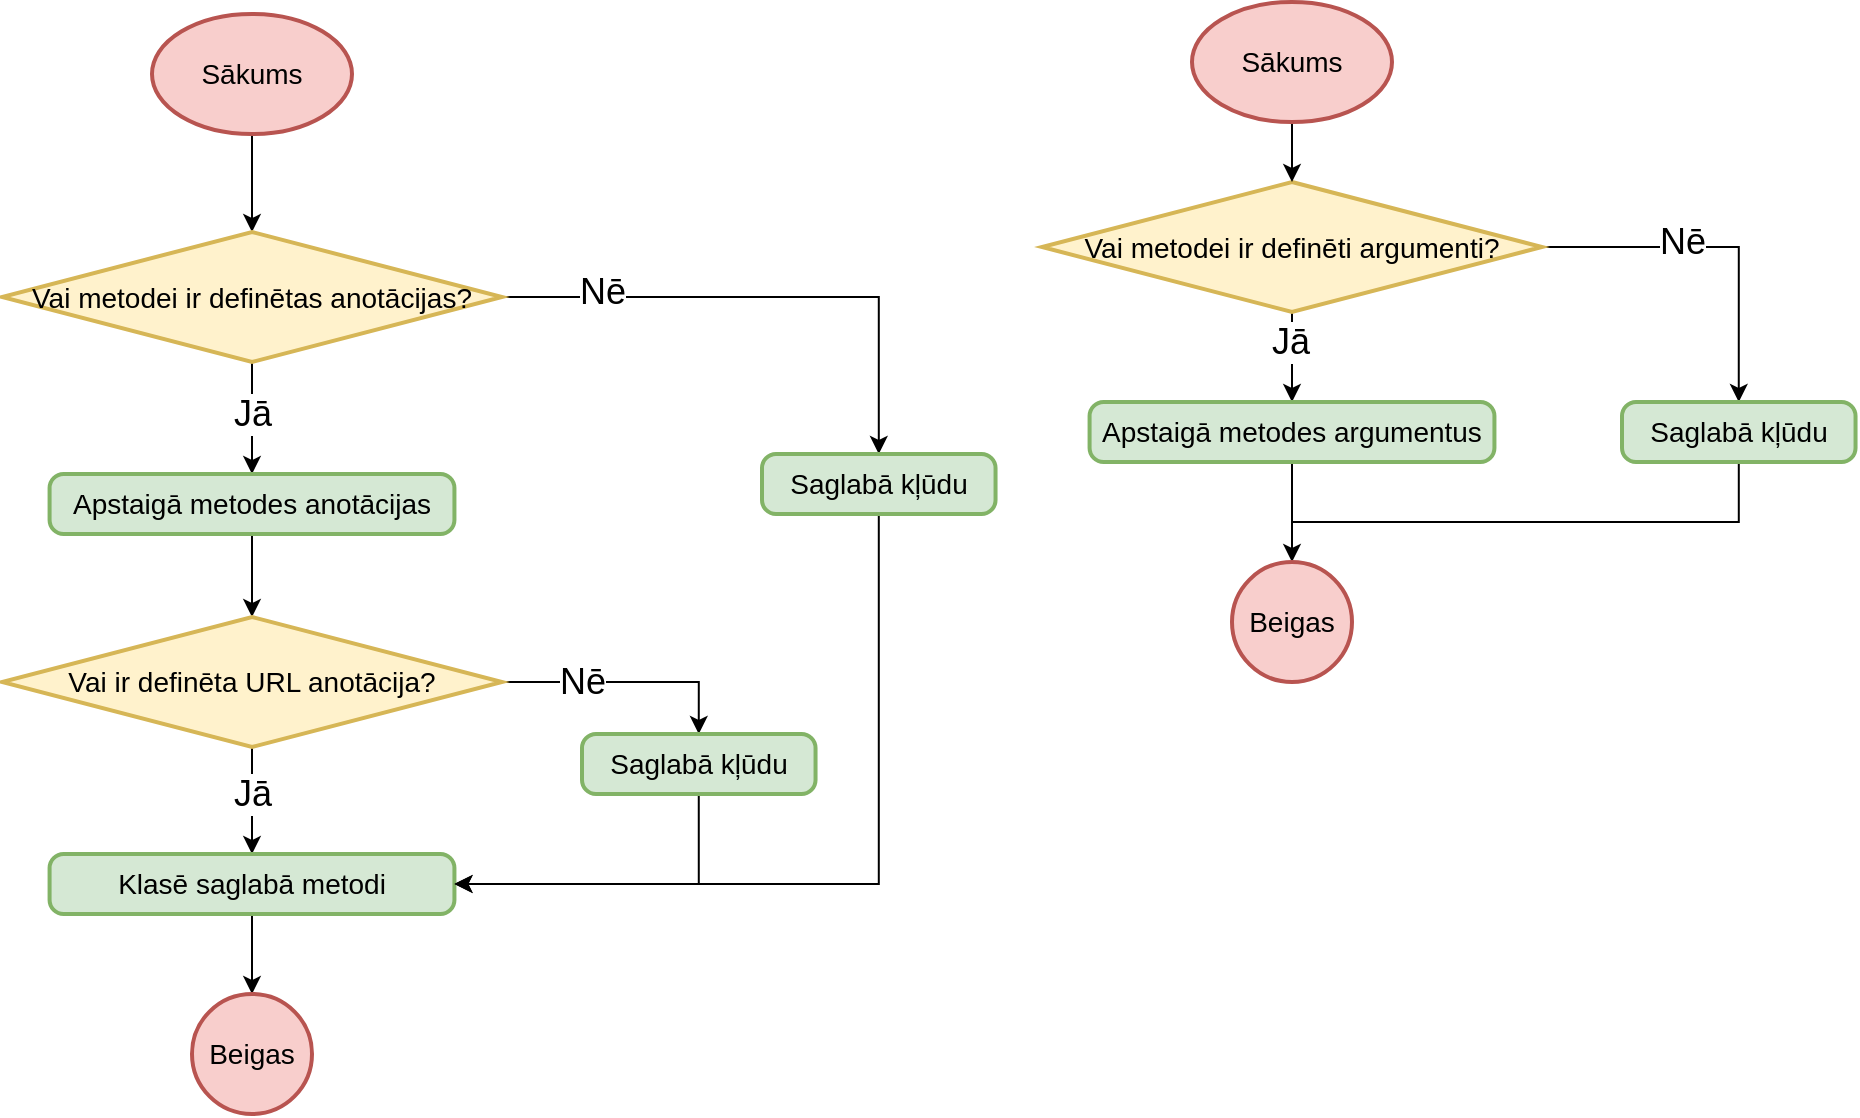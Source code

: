 <mxfile version="16.1.2" type="device" pages="10"><diagram id="cCYRJ-Gdk_vwt4dx-m6j" name="Metodes kompilēšana"><mxGraphModel dx="-3362" dy="649" grid="1" gridSize="10" guides="1" tooltips="1" connect="1" arrows="1" fold="1" page="1" pageScale="1" pageWidth="1100" pageHeight="850" math="0" shadow="0"><root><mxCell id="tSKxC5YBfHMyLhyc6uKq-0"/><mxCell id="tSKxC5YBfHMyLhyc6uKq-1" parent="tSKxC5YBfHMyLhyc6uKq-0"/><mxCell id="P6JyqKYhwdVDPZhFIniz-18" style="edgeStyle=orthogonalEdgeStyle;rounded=0;orthogonalLoop=1;jettySize=auto;html=1;entryX=0.5;entryY=0;entryDx=0;entryDy=0;entryPerimeter=0;exitX=0.5;exitY=1;exitDx=0;exitDy=0;exitPerimeter=0;" parent="tSKxC5YBfHMyLhyc6uKq-1" source="P6JyqKYhwdVDPZhFIniz-17" target="P6JyqKYhwdVDPZhFIniz-19" edge="1"><mxGeometry relative="1" as="geometry"><mxPoint x="4600" y="90" as="sourcePoint"/><mxPoint x="4585.0" y="-41" as="targetPoint"/></mxGeometry></mxCell><mxCell id="P6JyqKYhwdVDPZhFIniz-17" value="Sākums" style="strokeWidth=2;html=1;shape=mxgraph.flowchart.start_1;whiteSpace=wrap;fontSize=14;fillColor=#f8cecc;strokeColor=#b85450;" parent="tSKxC5YBfHMyLhyc6uKq-1" vertex="1"><mxGeometry x="4535.0" y="40" width="100" height="60" as="geometry"/></mxCell><mxCell id="P6JyqKYhwdVDPZhFIniz-22" style="edgeStyle=orthogonalEdgeStyle;rounded=0;orthogonalLoop=1;jettySize=auto;html=1;entryX=0.5;entryY=0;entryDx=0;entryDy=0;" parent="tSKxC5YBfHMyLhyc6uKq-1" source="P6JyqKYhwdVDPZhFIniz-19" target="P6JyqKYhwdVDPZhFIniz-21" edge="1"><mxGeometry relative="1" as="geometry"/></mxCell><mxCell id="P6JyqKYhwdVDPZhFIniz-29" value="&lt;font style=&quot;font-size: 18px&quot;&gt;Jā&lt;/font&gt;" style="edgeLabel;html=1;align=center;verticalAlign=middle;resizable=0;points=[];" parent="P6JyqKYhwdVDPZhFIniz-22" vertex="1" connectable="0"><mxGeometry x="-0.793" relative="1" as="geometry"><mxPoint y="20" as="offset"/></mxGeometry></mxCell><mxCell id="P6JyqKYhwdVDPZhFIniz-33" style="edgeStyle=orthogonalEdgeStyle;rounded=0;orthogonalLoop=1;jettySize=auto;html=1;" parent="tSKxC5YBfHMyLhyc6uKq-1" source="P6JyqKYhwdVDPZhFIniz-19" target="P6JyqKYhwdVDPZhFIniz-31" edge="1"><mxGeometry relative="1" as="geometry"/></mxCell><mxCell id="P6JyqKYhwdVDPZhFIniz-19" value="Vai metodei ir definētas anotācijas?" style="strokeWidth=2;html=1;shape=mxgraph.flowchart.decision;whiteSpace=wrap;fontSize=14;fillColor=#fff2cc;strokeColor=#d6b656;" parent="tSKxC5YBfHMyLhyc6uKq-1" vertex="1"><mxGeometry x="4460.0" y="149" width="250" height="65" as="geometry"/></mxCell><mxCell id="P6JyqKYhwdVDPZhFIniz-24" style="edgeStyle=orthogonalEdgeStyle;rounded=0;orthogonalLoop=1;jettySize=auto;html=1;entryX=0.5;entryY=0;entryDx=0;entryDy=0;entryPerimeter=0;" parent="tSKxC5YBfHMyLhyc6uKq-1" source="P6JyqKYhwdVDPZhFIniz-21" target="P6JyqKYhwdVDPZhFIniz-23" edge="1"><mxGeometry relative="1" as="geometry"/></mxCell><mxCell id="P6JyqKYhwdVDPZhFIniz-21" value="Apstaigā metodes anotācijas" style="rounded=1;whiteSpace=wrap;html=1;absoluteArcSize=1;arcSize=14;strokeWidth=2;fontSize=14;fillColor=#d5e8d4;strokeColor=#82b366;" parent="tSKxC5YBfHMyLhyc6uKq-1" vertex="1"><mxGeometry x="4483.79" y="270" width="202.43" height="30" as="geometry"/></mxCell><mxCell id="P6JyqKYhwdVDPZhFIniz-26" style="edgeStyle=orthogonalEdgeStyle;rounded=0;orthogonalLoop=1;jettySize=auto;html=1;" parent="tSKxC5YBfHMyLhyc6uKq-1" source="P6JyqKYhwdVDPZhFIniz-23" target="P6JyqKYhwdVDPZhFIniz-25" edge="1"><mxGeometry relative="1" as="geometry"/></mxCell><mxCell id="P6JyqKYhwdVDPZhFIniz-30" value="&lt;font style=&quot;font-size: 18px&quot;&gt;Jā&lt;/font&gt;" style="edgeLabel;html=1;align=center;verticalAlign=middle;resizable=0;points=[];" parent="P6JyqKYhwdVDPZhFIniz-26" vertex="1" connectable="0"><mxGeometry x="0.284" y="1" relative="1" as="geometry"><mxPoint x="-1" y="-11" as="offset"/></mxGeometry></mxCell><mxCell id="P6JyqKYhwdVDPZhFIniz-34" style="edgeStyle=orthogonalEdgeStyle;rounded=0;orthogonalLoop=1;jettySize=auto;html=1;entryX=0.5;entryY=0;entryDx=0;entryDy=0;" parent="tSKxC5YBfHMyLhyc6uKq-1" source="P6JyqKYhwdVDPZhFIniz-23" target="P6JyqKYhwdVDPZhFIniz-32" edge="1"><mxGeometry relative="1" as="geometry"/></mxCell><mxCell id="P6JyqKYhwdVDPZhFIniz-23" value="Vai ir definēta URL anotācija?" style="strokeWidth=2;html=1;shape=mxgraph.flowchart.decision;whiteSpace=wrap;fontSize=14;fillColor=#fff2cc;strokeColor=#d6b656;" parent="tSKxC5YBfHMyLhyc6uKq-1" vertex="1"><mxGeometry x="4460.0" y="341.5" width="250" height="65" as="geometry"/></mxCell><mxCell id="P6JyqKYhwdVDPZhFIniz-28" style="edgeStyle=orthogonalEdgeStyle;rounded=0;orthogonalLoop=1;jettySize=auto;html=1;entryX=0.5;entryY=0;entryDx=0;entryDy=0;entryPerimeter=0;" parent="tSKxC5YBfHMyLhyc6uKq-1" source="P6JyqKYhwdVDPZhFIniz-25" target="P6JyqKYhwdVDPZhFIniz-27" edge="1"><mxGeometry relative="1" as="geometry"/></mxCell><mxCell id="P6JyqKYhwdVDPZhFIniz-25" value="Klasē saglabā metodi" style="rounded=1;whiteSpace=wrap;html=1;absoluteArcSize=1;arcSize=14;strokeWidth=2;fontSize=14;fillColor=#d5e8d4;strokeColor=#82b366;" parent="tSKxC5YBfHMyLhyc6uKq-1" vertex="1"><mxGeometry x="4483.79" y="460" width="202.43" height="30" as="geometry"/></mxCell><mxCell id="P6JyqKYhwdVDPZhFIniz-27" value="Beigas" style="strokeWidth=2;html=1;shape=mxgraph.flowchart.start_2;whiteSpace=wrap;fontSize=14;fillColor=#f8cecc;strokeColor=#b85450;" parent="tSKxC5YBfHMyLhyc6uKq-1" vertex="1"><mxGeometry x="4555.0" y="530" width="60" height="60" as="geometry"/></mxCell><mxCell id="P6JyqKYhwdVDPZhFIniz-38" style="edgeStyle=orthogonalEdgeStyle;rounded=0;orthogonalLoop=1;jettySize=auto;html=1;entryX=1;entryY=0.5;entryDx=0;entryDy=0;" parent="tSKxC5YBfHMyLhyc6uKq-1" source="P6JyqKYhwdVDPZhFIniz-31" target="P6JyqKYhwdVDPZhFIniz-25" edge="1"><mxGeometry relative="1" as="geometry"><mxPoint x="4590" y="329" as="targetPoint"/><Array as="points"><mxPoint x="4898" y="475"/></Array></mxGeometry></mxCell><mxCell id="P6JyqKYhwdVDPZhFIniz-31" value="Saglabā kļūdu" style="rounded=1;whiteSpace=wrap;html=1;absoluteArcSize=1;arcSize=14;strokeWidth=2;fontSize=14;fillColor=#d5e8d4;strokeColor=#82b366;" parent="tSKxC5YBfHMyLhyc6uKq-1" vertex="1"><mxGeometry x="4840" y="260" width="116.77" height="30" as="geometry"/></mxCell><mxCell id="P6JyqKYhwdVDPZhFIniz-37" style="edgeStyle=orthogonalEdgeStyle;rounded=0;orthogonalLoop=1;jettySize=auto;html=1;entryX=1;entryY=0.5;entryDx=0;entryDy=0;exitX=0.5;exitY=1;exitDx=0;exitDy=0;" parent="tSKxC5YBfHMyLhyc6uKq-1" source="P6JyqKYhwdVDPZhFIniz-32" target="P6JyqKYhwdVDPZhFIniz-25" edge="1"><mxGeometry relative="1" as="geometry"/></mxCell><mxCell id="P6JyqKYhwdVDPZhFIniz-32" value="Saglabā kļūdu" style="rounded=1;whiteSpace=wrap;html=1;absoluteArcSize=1;arcSize=14;strokeWidth=2;fontSize=14;fillColor=#d5e8d4;strokeColor=#82b366;" parent="tSKxC5YBfHMyLhyc6uKq-1" vertex="1"><mxGeometry x="4750" y="400" width="116.77" height="30" as="geometry"/></mxCell><mxCell id="P6JyqKYhwdVDPZhFIniz-35" value="&lt;font style=&quot;font-size: 18px&quot;&gt;Nē&lt;/font&gt;" style="edgeLabel;html=1;align=center;verticalAlign=middle;resizable=0;points=[];" parent="tSKxC5YBfHMyLhyc6uKq-1" vertex="1" connectable="0"><mxGeometry x="4760" y="179" as="geometry"/></mxCell><mxCell id="P6JyqKYhwdVDPZhFIniz-36" value="&lt;font style=&quot;font-size: 18px&quot;&gt;Nē&lt;/font&gt;" style="edgeLabel;html=1;align=center;verticalAlign=middle;resizable=0;points=[];" parent="tSKxC5YBfHMyLhyc6uKq-1" vertex="1" connectable="0"><mxGeometry x="4750" y="374" as="geometry"/></mxCell><mxCell id="qz66-eEOJKTt3dDU6ShB-0" style="edgeStyle=orthogonalEdgeStyle;rounded=0;orthogonalLoop=1;jettySize=auto;html=1;entryX=0.5;entryY=0;entryDx=0;entryDy=0;" parent="tSKxC5YBfHMyLhyc6uKq-1" source="qz66-eEOJKTt3dDU6ShB-2" target="qz66-eEOJKTt3dDU6ShB-4" edge="1"><mxGeometry relative="1" as="geometry"/></mxCell><mxCell id="qz66-eEOJKTt3dDU6ShB-1" style="edgeStyle=orthogonalEdgeStyle;rounded=0;orthogonalLoop=1;jettySize=auto;html=1;" parent="tSKxC5YBfHMyLhyc6uKq-1" source="qz66-eEOJKTt3dDU6ShB-2" target="qz66-eEOJKTt3dDU6ShB-6" edge="1"><mxGeometry relative="1" as="geometry"/></mxCell><mxCell id="qz66-eEOJKTt3dDU6ShB-2" value="Vai metodei ir definēti argumenti?" style="strokeWidth=2;html=1;shape=mxgraph.flowchart.decision;whiteSpace=wrap;fontSize=14;fillColor=#fff2cc;strokeColor=#d6b656;" parent="tSKxC5YBfHMyLhyc6uKq-1" vertex="1"><mxGeometry x="4980" y="124" width="250" height="65" as="geometry"/></mxCell><mxCell id="qz66-eEOJKTt3dDU6ShB-3" style="edgeStyle=orthogonalEdgeStyle;rounded=0;orthogonalLoop=1;jettySize=auto;html=1;entryX=0.5;entryY=0;entryDx=0;entryDy=0;entryPerimeter=0;" parent="tSKxC5YBfHMyLhyc6uKq-1" source="qz66-eEOJKTt3dDU6ShB-4" target="qz66-eEOJKTt3dDU6ShB-11" edge="1"><mxGeometry relative="1" as="geometry"><Array as="points"><mxPoint x="5328" y="294"/><mxPoint x="5105" y="294"/><mxPoint x="5105" y="334"/></Array><mxPoint x="5105.0" y="314" as="targetPoint"/></mxGeometry></mxCell><mxCell id="qz66-eEOJKTt3dDU6ShB-4" value="Saglabā kļūdu" style="rounded=1;whiteSpace=wrap;html=1;absoluteArcSize=1;arcSize=14;strokeWidth=2;fontSize=14;fillColor=#d5e8d4;strokeColor=#82b366;" parent="tSKxC5YBfHMyLhyc6uKq-1" vertex="1"><mxGeometry x="5270" y="234" width="116.77" height="30" as="geometry"/></mxCell><mxCell id="qz66-eEOJKTt3dDU6ShB-5" style="edgeStyle=orthogonalEdgeStyle;rounded=0;orthogonalLoop=1;jettySize=auto;html=1;entryX=0.5;entryY=0;entryDx=0;entryDy=0;entryPerimeter=0;" parent="tSKxC5YBfHMyLhyc6uKq-1" source="qz66-eEOJKTt3dDU6ShB-6" target="qz66-eEOJKTt3dDU6ShB-11" edge="1"><mxGeometry relative="1" as="geometry"><mxPoint x="5105.005" y="314" as="targetPoint"/></mxGeometry></mxCell><mxCell id="qz66-eEOJKTt3dDU6ShB-6" value="Apstaigā metodes argumentus" style="rounded=1;whiteSpace=wrap;html=1;absoluteArcSize=1;arcSize=14;strokeWidth=2;fontSize=14;fillColor=#d5e8d4;strokeColor=#82b366;" parent="tSKxC5YBfHMyLhyc6uKq-1" vertex="1"><mxGeometry x="5003.79" y="234" width="202.43" height="30" as="geometry"/></mxCell><mxCell id="qz66-eEOJKTt3dDU6ShB-7" value="&lt;font style=&quot;font-size: 18px&quot;&gt;Jā&lt;/font&gt;" style="edgeLabel;html=1;align=center;verticalAlign=middle;resizable=0;points=[];" parent="tSKxC5YBfHMyLhyc6uKq-1" vertex="1" connectable="0"><mxGeometry x="5103.977" y="204.001" as="geometry"/></mxCell><mxCell id="qz66-eEOJKTt3dDU6ShB-8" value="&lt;font style=&quot;font-size: 18px&quot;&gt;Nē&lt;/font&gt;" style="edgeLabel;html=1;align=center;verticalAlign=middle;resizable=0;points=[];" parent="tSKxC5YBfHMyLhyc6uKq-1" vertex="1" connectable="0"><mxGeometry x="5299.86" y="154" as="geometry"/></mxCell><mxCell id="qz66-eEOJKTt3dDU6ShB-10" style="edgeStyle=orthogonalEdgeStyle;rounded=0;orthogonalLoop=1;jettySize=auto;html=1;entryX=0.5;entryY=0;entryDx=0;entryDy=0;entryPerimeter=0;" parent="tSKxC5YBfHMyLhyc6uKq-1" source="qz66-eEOJKTt3dDU6ShB-9" target="qz66-eEOJKTt3dDU6ShB-2" edge="1"><mxGeometry relative="1" as="geometry"/></mxCell><mxCell id="qz66-eEOJKTt3dDU6ShB-9" value="Sākums" style="strokeWidth=2;html=1;shape=mxgraph.flowchart.start_1;whiteSpace=wrap;fontSize=14;fillColor=#f8cecc;strokeColor=#b85450;" parent="tSKxC5YBfHMyLhyc6uKq-1" vertex="1"><mxGeometry x="5055.0" y="34" width="100" height="60" as="geometry"/></mxCell><mxCell id="qz66-eEOJKTt3dDU6ShB-11" value="Beigas" style="strokeWidth=2;html=1;shape=mxgraph.flowchart.start_2;whiteSpace=wrap;fontSize=14;fillColor=#f8cecc;strokeColor=#b85450;" parent="tSKxC5YBfHMyLhyc6uKq-1" vertex="1"><mxGeometry x="5075.0" y="314" width="60" height="60" as="geometry"/></mxCell></root></mxGraphModel></diagram><diagram id="6iGjuJR8KWz49TsHn7q9" name="Metodes vārda pārbaude"><mxGraphModel dx="-1512" dy="649" grid="1" gridSize="10" guides="1" tooltips="1" connect="1" arrows="1" fold="1" page="1" pageScale="1" pageWidth="850" pageHeight="1100" math="0" shadow="0"><root><mxCell id="wtKJ9c3tyid5GI4prwaV-0"/><mxCell id="wtKJ9c3tyid5GI4prwaV-1" parent="wtKJ9c3tyid5GI4prwaV-0"/><mxCell id="q01uJ4ImqikvtzhyWaod-26" value="Sākums" style="strokeWidth=2;html=1;shape=mxgraph.flowchart.start_1;whiteSpace=wrap;fontSize=14;fillColor=#f8cecc;strokeColor=#b85450;" parent="wtKJ9c3tyid5GI4prwaV-1" vertex="1"><mxGeometry x="3732.36" y="50" width="100" height="60" as="geometry"/></mxCell><mxCell id="q01uJ4ImqikvtzhyWaod-27" style="edgeStyle=orthogonalEdgeStyle;rounded=0;orthogonalLoop=1;jettySize=auto;html=1;entryX=0.5;entryY=0;entryDx=0;entryDy=0;fontSize=18;exitX=0.5;exitY=1;exitDx=0;exitDy=0;exitPerimeter=0;" parent="wtKJ9c3tyid5GI4prwaV-1" source="q01uJ4ImqikvtzhyWaod-26" target="q01uJ4ImqikvtzhyWaod-31" edge="1"><mxGeometry relative="1" as="geometry"><mxPoint x="3782.36" y="180" as="sourcePoint"/><mxPoint x="3782.36" y="150" as="targetPoint"/></mxGeometry></mxCell><mxCell id="q01uJ4ImqikvtzhyWaod-30" style="edgeStyle=orthogonalEdgeStyle;rounded=0;orthogonalLoop=1;jettySize=auto;html=1;entryX=0.5;entryY=0;entryDx=0;entryDy=0;entryPerimeter=0;" parent="wtKJ9c3tyid5GI4prwaV-1" source="q01uJ4ImqikvtzhyWaod-31" target="q01uJ4ImqikvtzhyWaod-37" edge="1"><mxGeometry relative="1" as="geometry"><mxPoint x="3781.9" y="210" as="targetPoint"/></mxGeometry></mxCell><mxCell id="q01uJ4ImqikvtzhyWaod-31" value="Apstaigājam klases atribūtu sarakstu" style="rounded=1;whiteSpace=wrap;html=1;absoluteArcSize=1;arcSize=14;strokeWidth=2;fontSize=14;fillColor=#dae8fc;strokeColor=#6c8ebf;" parent="wtKJ9c3tyid5GI4prwaV-1" vertex="1"><mxGeometry x="3658.96" y="150" width="245.88" height="30" as="geometry"/></mxCell><mxCell id="q01uJ4ImqikvtzhyWaod-32" style="edgeStyle=orthogonalEdgeStyle;rounded=0;orthogonalLoop=1;jettySize=auto;html=1;entryX=0.5;entryY=0;entryDx=0;entryDy=0;entryPerimeter=0;" parent="wtKJ9c3tyid5GI4prwaV-1" source="q01uJ4ImqikvtzhyWaod-33" target="q01uJ4ImqikvtzhyWaod-81" edge="1"><mxGeometry relative="1" as="geometry"><mxPoint x="3812.36" y="1140" as="targetPoint"/><Array as="points"><mxPoint x="4110" y="920"/></Array></mxGeometry></mxCell><mxCell id="q01uJ4ImqikvtzhyWaod-33" value="Apstaigājam klases metožu sarakstu" style="rounded=1;whiteSpace=wrap;html=1;absoluteArcSize=1;arcSize=14;strokeWidth=2;fontSize=14;fillColor=#dae8fc;strokeColor=#6c8ebf;" parent="wtKJ9c3tyid5GI4prwaV-1" vertex="1"><mxGeometry x="3990.0" y="410" width="240" height="30" as="geometry"/></mxCell><mxCell id="q01uJ4ImqikvtzhyWaod-35" style="edgeStyle=orthogonalEdgeStyle;rounded=0;orthogonalLoop=1;jettySize=auto;html=1;entryX=0.5;entryY=0;entryDx=0;entryDy=0;" parent="wtKJ9c3tyid5GI4prwaV-1" source="q01uJ4ImqikvtzhyWaod-37" target="q01uJ4ImqikvtzhyWaod-33" edge="1"><mxGeometry relative="1" as="geometry"/></mxCell><mxCell id="q01uJ4ImqikvtzhyWaod-36" value="&lt;font style=&quot;font-size: 18px&quot;&gt;Nē&lt;/font&gt;" style="edgeLabel;html=1;align=center;verticalAlign=middle;resizable=0;points=[];" parent="q01uJ4ImqikvtzhyWaod-35" vertex="1" connectable="0"><mxGeometry x="0.048" y="-2" relative="1" as="geometry"><mxPoint y="1" as="offset"/></mxGeometry></mxCell><mxCell id="q01uJ4ImqikvtzhyWaod-37" value="Vai pārbaudāmā klase ir virsklase?" style="strokeWidth=2;html=1;shape=mxgraph.flowchart.decision;whiteSpace=wrap;fontSize=14;fillColor=#fff2cc;strokeColor=#d6b656;" parent="wtKJ9c3tyid5GI4prwaV-1" vertex="1"><mxGeometry x="3656.9" y="220" width="250" height="65" as="geometry"/></mxCell><mxCell id="q01uJ4ImqikvtzhyWaod-38" style="edgeStyle=orthogonalEdgeStyle;rounded=0;orthogonalLoop=1;jettySize=auto;html=1;fontSize=18;" parent="wtKJ9c3tyid5GI4prwaV-1" target="q01uJ4ImqikvtzhyWaod-45" edge="1"><mxGeometry relative="1" as="geometry"><mxPoint x="3781.89" y="520" as="targetPoint"/><mxPoint x="3781.9" y="465" as="sourcePoint"/></mxGeometry></mxCell><mxCell id="q01uJ4ImqikvtzhyWaod-39" value="Nē" style="edgeLabel;html=1;align=center;verticalAlign=middle;resizable=0;points=[];fontSize=18;labelBackgroundColor=#FFFFFF;" parent="q01uJ4ImqikvtzhyWaod-38" vertex="1" connectable="0"><mxGeometry x="0.244" y="1" relative="1" as="geometry"><mxPoint x="-1" y="-5" as="offset"/></mxGeometry></mxCell><mxCell id="q01uJ4ImqikvtzhyWaod-40" style="edgeStyle=orthogonalEdgeStyle;rounded=0;orthogonalLoop=1;jettySize=auto;html=1;exitX=1;exitY=0.5;exitDx=0;exitDy=0;exitPerimeter=0;fontSize=18;entryX=0.5;entryY=0;entryDx=0;entryDy=0;entryPerimeter=0;" parent="wtKJ9c3tyid5GI4prwaV-1" source="q01uJ4ImqikvtzhyWaod-42" target="q01uJ4ImqikvtzhyWaod-81" edge="1"><mxGeometry relative="1" as="geometry"><mxPoint x="3812.36" y="1140" as="targetPoint"/><Array as="points"><mxPoint x="3968" y="433"/><mxPoint x="3968" y="920"/></Array></mxGeometry></mxCell><mxCell id="q01uJ4ImqikvtzhyWaod-41" value="Jā" style="edgeLabel;html=1;align=center;verticalAlign=middle;resizable=0;points=[];fontSize=18;labelBackgroundColor=#FFFFFF;" parent="q01uJ4ImqikvtzhyWaod-40" vertex="1" connectable="0"><mxGeometry x="-0.22" relative="1" as="geometry"><mxPoint as="offset"/></mxGeometry></mxCell><mxCell id="q01uJ4ImqikvtzhyWaod-42" value="Vai ir izskatīts virsklases metožu saraksts?" style="strokeWidth=2;html=1;shape=mxgraph.flowchart.decision;whiteSpace=wrap;fontSize=14;fillColor=#fff2cc;strokeColor=#d6b656;" parent="wtKJ9c3tyid5GI4prwaV-1" vertex="1"><mxGeometry x="3656.9" y="400" width="250" height="65" as="geometry"/></mxCell><mxCell id="q01uJ4ImqikvtzhyWaod-43" style="edgeStyle=orthogonalEdgeStyle;rounded=0;orthogonalLoop=1;jettySize=auto;html=1;entryX=0;entryY=0.5;entryDx=0;entryDy=0;entryPerimeter=0;fontSize=18;exitX=0;exitY=0.5;exitDx=0;exitDy=0;exitPerimeter=0;" parent="wtKJ9c3tyid5GI4prwaV-1" source="q01uJ4ImqikvtzhyWaod-45" target="q01uJ4ImqikvtzhyWaod-42" edge="1"><mxGeometry relative="1" as="geometry"><Array as="points"><mxPoint x="3610" y="543"/><mxPoint x="3610" y="433"/></Array></mxGeometry></mxCell><mxCell id="q01uJ4ImqikvtzhyWaod-44" value="&lt;font style=&quot;font-size: 18px&quot;&gt;Nē&lt;/font&gt;" style="edgeLabel;html=1;align=center;verticalAlign=middle;resizable=0;points=[];labelBackgroundColor=#FFFFFF;" parent="q01uJ4ImqikvtzhyWaod-43" vertex="1" connectable="0"><mxGeometry x="0.163" y="-1" relative="1" as="geometry"><mxPoint x="19" y="71" as="offset"/></mxGeometry></mxCell><mxCell id="q01uJ4ImqikvtzhyWaod-45" value="Vai saraksta metodes vārds sakrīt ar pārbaudāmās metodes vārdu un tas ir publisks?" style="strokeWidth=2;html=1;shape=mxgraph.flowchart.decision;whiteSpace=wrap;fontSize=14;fillColor=#fff2cc;strokeColor=#d6b656;" parent="wtKJ9c3tyid5GI4prwaV-1" vertex="1"><mxGeometry x="3657.36" y="510" width="250" height="65" as="geometry"/></mxCell><mxCell id="q01uJ4ImqikvtzhyWaod-46" style="edgeStyle=orthogonalEdgeStyle;rounded=0;orthogonalLoop=1;jettySize=auto;html=1;entryX=0.5;entryY=0;entryDx=0;entryDy=0;fontSize=18;exitX=0.5;exitY=1;exitDx=0;exitDy=0;exitPerimeter=0;" parent="wtKJ9c3tyid5GI4prwaV-1" source="q01uJ4ImqikvtzhyWaod-37" target="XfYYoSwQSziEj32-STIj-0" edge="1"><mxGeometry relative="1" as="geometry"><mxPoint x="3800" y="370" as="sourcePoint"/></mxGeometry></mxCell><mxCell id="q01uJ4ImqikvtzhyWaod-47" value="Jā" style="edgeLabel;html=1;align=center;verticalAlign=middle;resizable=0;points=[];fontSize=18;labelBackgroundColor=#FFFFFF;" parent="wtKJ9c3tyid5GI4prwaV-1" vertex="1" connectable="0"><mxGeometry x="3781.903" y="303.997" as="geometry"/></mxCell><mxCell id="q01uJ4ImqikvtzhyWaod-48" style="edgeStyle=orthogonalEdgeStyle;rounded=0;orthogonalLoop=1;jettySize=auto;html=1;fontSize=18;entryX=0.5;entryY=0;entryDx=0;entryDy=0;entryPerimeter=0;exitX=0.5;exitY=1;exitDx=0;exitDy=0;exitPerimeter=0;" parent="wtKJ9c3tyid5GI4prwaV-1" source="q01uJ4ImqikvtzhyWaod-45" target="q01uJ4ImqikvtzhyWaod-53" edge="1"><mxGeometry relative="1" as="geometry"><mxPoint x="3782" y="610" as="sourcePoint"/><mxPoint x="3781.91" y="640" as="targetPoint"/></mxGeometry></mxCell><mxCell id="q01uJ4ImqikvtzhyWaod-49" value="Jā" style="edgeLabel;html=1;align=center;verticalAlign=middle;resizable=0;points=[];fontSize=18;labelBackgroundColor=#FFFFFF;" parent="q01uJ4ImqikvtzhyWaod-48" vertex="1" connectable="0"><mxGeometry x="-0.229" relative="1" as="geometry"><mxPoint as="offset"/></mxGeometry></mxCell><mxCell id="q01uJ4ImqikvtzhyWaod-50" style="edgeStyle=orthogonalEdgeStyle;rounded=0;orthogonalLoop=1;jettySize=auto;html=1;" parent="wtKJ9c3tyid5GI4prwaV-1" source="q01uJ4ImqikvtzhyWaod-53" target="q01uJ4ImqikvtzhyWaod-55" edge="1"><mxGeometry relative="1" as="geometry"/></mxCell><mxCell id="q01uJ4ImqikvtzhyWaod-51" style="edgeStyle=orthogonalEdgeStyle;rounded=0;orthogonalLoop=1;jettySize=auto;html=1;entryX=0.5;entryY=0;entryDx=0;entryDy=0;" parent="wtKJ9c3tyid5GI4prwaV-1" source="q01uJ4ImqikvtzhyWaod-53" target="q01uJ4ImqikvtzhyWaod-80" edge="1"><mxGeometry relative="1" as="geometry"><Array as="points"><mxPoint x="3610" y="653"/><mxPoint x="3610" y="790"/><mxPoint x="3782" y="790"/></Array><mxPoint x="3782.36" y="810" as="targetPoint"/></mxGeometry></mxCell><mxCell id="q01uJ4ImqikvtzhyWaod-52" value="&lt;font style=&quot;font-size: 18px&quot;&gt;Jā&lt;/font&gt;" style="edgeLabel;html=1;align=center;verticalAlign=middle;resizable=0;points=[];" parent="q01uJ4ImqikvtzhyWaod-51" vertex="1" connectable="0"><mxGeometry x="-0.451" y="1" relative="1" as="geometry"><mxPoint x="-1" y="31" as="offset"/></mxGeometry></mxCell><mxCell id="q01uJ4ImqikvtzhyWaod-53" value="Vai saraksta metodes datu tips sakrīt ar pārbaudāmās metodes datu tipu?" style="strokeWidth=2;html=1;shape=mxgraph.flowchart.decision;whiteSpace=wrap;fontSize=14;fillColor=#fff2cc;strokeColor=#d6b656;" parent="wtKJ9c3tyid5GI4prwaV-1" vertex="1"><mxGeometry x="3657.36" y="620" width="250" height="65" as="geometry"/></mxCell><mxCell id="q01uJ4ImqikvtzhyWaod-54" style="edgeStyle=orthogonalEdgeStyle;rounded=0;orthogonalLoop=1;jettySize=auto;html=1;entryX=0.5;entryY=0;entryDx=0;entryDy=0;" parent="wtKJ9c3tyid5GI4prwaV-1" source="q01uJ4ImqikvtzhyWaod-55" target="q01uJ4ImqikvtzhyWaod-80" edge="1"><mxGeometry relative="1" as="geometry"><mxPoint x="3782.36" y="810" as="targetPoint"/></mxGeometry></mxCell><mxCell id="q01uJ4ImqikvtzhyWaod-55" value="Saglabā kļūdu" style="rounded=1;whiteSpace=wrap;html=1;absoluteArcSize=1;arcSize=14;strokeWidth=2;fontSize=14;fillColor=#d5e8d4;strokeColor=#82b366;" parent="wtKJ9c3tyid5GI4prwaV-1" vertex="1"><mxGeometry x="3702.49" y="740" width="159.74" height="30" as="geometry"/></mxCell><mxCell id="q01uJ4ImqikvtzhyWaod-56" value="Nē" style="edgeLabel;html=1;align=center;verticalAlign=middle;resizable=0;points=[];fontSize=18;labelBackgroundColor=#FFFFFF;" parent="wtKJ9c3tyid5GI4prwaV-1" vertex="1" connectable="0"><mxGeometry x="3781.9" y="710.001" as="geometry"/></mxCell><mxCell id="q01uJ4ImqikvtzhyWaod-69" value="Beigas" style="strokeWidth=2;html=1;shape=mxgraph.flowchart.start_2;whiteSpace=wrap;fontSize=14;fillColor=#f8cecc;strokeColor=#b85450;" parent="wtKJ9c3tyid5GI4prwaV-1" vertex="1"><mxGeometry x="2902.36" y="540" width="60" height="60" as="geometry"/></mxCell><mxCell id="q01uJ4ImqikvtzhyWaod-70" style="edgeStyle=orthogonalEdgeStyle;rounded=0;orthogonalLoop=1;jettySize=auto;html=1;entryX=0.5;entryY=0;entryDx=0;entryDy=0;exitX=0;exitY=0.5;exitDx=0;exitDy=0;exitPerimeter=0;" parent="wtKJ9c3tyid5GI4prwaV-1" source="q01uJ4ImqikvtzhyWaod-73" target="q01uJ4ImqikvtzhyWaod-75" edge="1"><mxGeometry relative="1" as="geometry"/></mxCell><mxCell id="q01uJ4ImqikvtzhyWaod-71" value="&lt;font style=&quot;font-size: 18px&quot;&gt;Nē&lt;/font&gt;" style="edgeLabel;html=1;align=center;verticalAlign=middle;resizable=0;points=[];" parent="q01uJ4ImqikvtzhyWaod-70" vertex="1" connectable="0"><mxGeometry x="-0.019" y="-1" relative="1" as="geometry"><mxPoint as="offset"/></mxGeometry></mxCell><mxCell id="q01uJ4ImqikvtzhyWaod-72" style="edgeStyle=orthogonalEdgeStyle;rounded=0;orthogonalLoop=1;jettySize=auto;html=1;entryX=0.5;entryY=0;entryDx=0;entryDy=0;entryPerimeter=0;" parent="wtKJ9c3tyid5GI4prwaV-1" source="q01uJ4ImqikvtzhyWaod-73" target="q01uJ4ImqikvtzhyWaod-79" edge="1"><mxGeometry relative="1" as="geometry"/></mxCell><mxCell id="q01uJ4ImqikvtzhyWaod-73" value="Vai saraksta metodei un pārbaudāmajai metodei sakrīt argumentu skaits?" style="strokeWidth=2;html=1;shape=mxgraph.flowchart.decision;whiteSpace=wrap;fontSize=14;fillColor=#fff2cc;strokeColor=#d6b656;" parent="wtKJ9c3tyid5GI4prwaV-1" vertex="1"><mxGeometry x="2807.36" y="150" width="250" height="65" as="geometry"/></mxCell><mxCell id="q01uJ4ImqikvtzhyWaod-74" style="edgeStyle=orthogonalEdgeStyle;rounded=0;orthogonalLoop=1;jettySize=auto;html=1;entryX=0;entryY=0.5;entryDx=0;entryDy=0;entryPerimeter=0;" parent="wtKJ9c3tyid5GI4prwaV-1" source="q01uJ4ImqikvtzhyWaod-75" target="q01uJ4ImqikvtzhyWaod-69" edge="1"><mxGeometry relative="1" as="geometry"><Array as="points"><mxPoint x="2640" y="570"/></Array></mxGeometry></mxCell><mxCell id="q01uJ4ImqikvtzhyWaod-75" value="Saglabā kļūdu" style="rounded=1;whiteSpace=wrap;html=1;absoluteArcSize=1;arcSize=14;strokeWidth=2;fontSize=14;fillColor=#d5e8d4;strokeColor=#82b366;" parent="wtKJ9c3tyid5GI4prwaV-1" vertex="1"><mxGeometry x="2560.0" y="310" width="159.74" height="30" as="geometry"/></mxCell><mxCell id="q01uJ4ImqikvtzhyWaod-76" style="edgeStyle=orthogonalEdgeStyle;rounded=0;orthogonalLoop=1;jettySize=auto;html=1;entryX=1;entryY=0.5;entryDx=0;entryDy=0;entryPerimeter=0;" parent="wtKJ9c3tyid5GI4prwaV-1" source="q01uJ4ImqikvtzhyWaod-79" target="q01uJ4ImqikvtzhyWaod-69" edge="1"><mxGeometry relative="1" as="geometry"><Array as="points"><mxPoint x="3170" y="283"/><mxPoint x="3170" y="570"/></Array></mxGeometry></mxCell><mxCell id="q01uJ4ImqikvtzhyWaod-77" value="&lt;font style=&quot;font-size: 18px&quot;&gt;Jā&lt;/font&gt;" style="edgeLabel;html=1;align=center;verticalAlign=middle;resizable=0;points=[];" parent="q01uJ4ImqikvtzhyWaod-76" vertex="1" connectable="0"><mxGeometry x="-0.659" relative="1" as="geometry"><mxPoint y="19" as="offset"/></mxGeometry></mxCell><mxCell id="q01uJ4ImqikvtzhyWaod-78" style="edgeStyle=orthogonalEdgeStyle;rounded=0;orthogonalLoop=1;jettySize=auto;html=1;entryX=0.5;entryY=0;entryDx=0;entryDy=0;entryPerimeter=0;" parent="wtKJ9c3tyid5GI4prwaV-1" source="q01uJ4ImqikvtzhyWaod-79" target="BHzYrNbkzJdZ13ceYAcE-0" edge="1"><mxGeometry relative="1" as="geometry"><mxPoint x="2932.36" y="350" as="targetPoint"/></mxGeometry></mxCell><mxCell id="q01uJ4ImqikvtzhyWaod-79" value="Vai ir izskatīti visi argumenti?" style="strokeWidth=2;html=1;shape=mxgraph.flowchart.decision;whiteSpace=wrap;fontSize=14;fillColor=#fff2cc;strokeColor=#d6b656;" parent="wtKJ9c3tyid5GI4prwaV-1" vertex="1"><mxGeometry x="2807.36" y="250" width="250" height="65" as="geometry"/></mxCell><mxCell id="q01uJ4ImqikvtzhyWaod-82" style="edgeStyle=orthogonalEdgeStyle;rounded=0;orthogonalLoop=1;jettySize=auto;html=1;entryX=0;entryY=0.5;entryDx=0;entryDy=0;entryPerimeter=0;" parent="wtKJ9c3tyid5GI4prwaV-1" source="q01uJ4ImqikvtzhyWaod-80" target="q01uJ4ImqikvtzhyWaod-81" edge="1"><mxGeometry relative="1" as="geometry"/></mxCell><mxCell id="q01uJ4ImqikvtzhyWaod-80" value="Argumentu pārbaude" style="rounded=1;whiteSpace=wrap;html=1;absoluteArcSize=1;arcSize=14;strokeWidth=2;fontSize=14;fillColor=#bac8d3;strokeColor=#23445d;" parent="wtKJ9c3tyid5GI4prwaV-1" vertex="1"><mxGeometry x="3702.49" y="820" width="159.74" height="30" as="geometry"/></mxCell><mxCell id="q01uJ4ImqikvtzhyWaod-81" value="Beigas" style="strokeWidth=2;html=1;shape=mxgraph.flowchart.start_2;whiteSpace=wrap;fontSize=14;fillColor=#f8cecc;strokeColor=#b85450;direction=south;" parent="wtKJ9c3tyid5GI4prwaV-1" vertex="1"><mxGeometry x="3752.36" y="890" width="60" height="60" as="geometry"/></mxCell><mxCell id="q01uJ4ImqikvtzhyWaod-84" style="edgeStyle=orthogonalEdgeStyle;rounded=0;orthogonalLoop=1;jettySize=auto;html=1;entryX=0.5;entryY=0;entryDx=0;entryDy=0;entryPerimeter=0;" parent="wtKJ9c3tyid5GI4prwaV-1" source="q01uJ4ImqikvtzhyWaod-83" target="q01uJ4ImqikvtzhyWaod-73" edge="1"><mxGeometry relative="1" as="geometry"/></mxCell><mxCell id="q01uJ4ImqikvtzhyWaod-83" value="Sākums" style="strokeWidth=2;html=1;shape=mxgraph.flowchart.start_1;whiteSpace=wrap;fontSize=14;fillColor=#f8cecc;strokeColor=#b85450;" parent="wtKJ9c3tyid5GI4prwaV-1" vertex="1"><mxGeometry x="2882.36" y="50" width="100" height="60" as="geometry"/></mxCell><mxCell id="BHzYrNbkzJdZ13ceYAcE-3" style="edgeStyle=orthogonalEdgeStyle;rounded=0;orthogonalLoop=1;jettySize=auto;html=1;entryX=0.5;entryY=0;entryDx=0;entryDy=0;" parent="wtKJ9c3tyid5GI4prwaV-1" source="BHzYrNbkzJdZ13ceYAcE-0" target="BHzYrNbkzJdZ13ceYAcE-2" edge="1"><mxGeometry relative="1" as="geometry"/></mxCell><mxCell id="BHzYrNbkzJdZ13ceYAcE-0" value="Vai argumentiem sakrīt datu tipi&lt;span style=&quot;color: rgba(0 , 0 , 0 , 0) ; font-family: monospace ; font-size: 0px&quot;&gt;%3CmxGraphModel%3E%3Croot%3E%3CmxCell%20id%3D%220%22%2F%3E%3CmxCell%20id%3D%221%22%20parent%3D%220%22%2F%3E%3CmxCell%20id%3D%222%22%20value%3D%22Vai%20ir%20izskat%C4%ABti%20visi%20argumenti%3F%22%20style%3D%22strokeWidth%3D2%3Bhtml%3D1%3Bshape%3Dmxgraph.flowchart.decision%3BwhiteSpace%3Dwrap%3BfontSize%3D14%3BfillColor%3D%23fff2cc%3BstrokeColor%3D%23d6b656%3B%22%20vertex%3D%221%22%20parent%3D%221%22%3E%3CmxGeometry%20x%3D%223027.36%22%20y%3D%22230%22%20width%3D%22250%22%20height%3D%2265%22%20as%3D%22geometry%22%2F%3E%3C%2FmxCell%3E%3C%2Froot%3E%3C%2FmxGraphModel%3E&lt;/span&gt;?" style="strokeWidth=2;html=1;shape=mxgraph.flowchart.decision;whiteSpace=wrap;fontSize=14;fillColor=#fff2cc;strokeColor=#d6b656;" parent="wtKJ9c3tyid5GI4prwaV-1" vertex="1"><mxGeometry x="2807.36" y="361.5" width="250" height="65" as="geometry"/></mxCell><mxCell id="BHzYrNbkzJdZ13ceYAcE-10" style="edgeStyle=orthogonalEdgeStyle;rounded=0;orthogonalLoop=1;jettySize=auto;html=1;entryX=0;entryY=0.5;entryDx=0;entryDy=0;entryPerimeter=0;exitX=0;exitY=0.5;exitDx=0;exitDy=0;exitPerimeter=0;" parent="wtKJ9c3tyid5GI4prwaV-1" source="BHzYrNbkzJdZ13ceYAcE-0" target="q01uJ4ImqikvtzhyWaod-79" edge="1"><mxGeometry relative="1" as="geometry"><Array as="points"><mxPoint x="2787" y="394"/><mxPoint x="2787" y="283"/></Array></mxGeometry></mxCell><mxCell id="BHzYrNbkzJdZ13ceYAcE-11" value="&lt;font style=&quot;font-size: 18px&quot;&gt;Jā&lt;/font&gt;" style="edgeLabel;html=1;align=center;verticalAlign=middle;resizable=0;points=[];" parent="BHzYrNbkzJdZ13ceYAcE-10" vertex="1" connectable="0"><mxGeometry x="-0.509" y="1" relative="1" as="geometry"><mxPoint as="offset"/></mxGeometry></mxCell><mxCell id="BHzYrNbkzJdZ13ceYAcE-2" value="Saglabā kļūdu" style="rounded=1;whiteSpace=wrap;html=1;absoluteArcSize=1;arcSize=14;strokeWidth=2;fontSize=14;fillColor=#d5e8d4;strokeColor=#82b366;" parent="wtKJ9c3tyid5GI4prwaV-1" vertex="1"><mxGeometry x="2852.49" y="470" width="159.74" height="30" as="geometry"/></mxCell><mxCell id="BHzYrNbkzJdZ13ceYAcE-4" value="&lt;font style=&quot;font-size: 18px&quot;&gt;Nē&lt;/font&gt;" style="edgeLabel;html=1;align=center;verticalAlign=middle;resizable=0;points=[];" parent="wtKJ9c3tyid5GI4prwaV-1" vertex="1" connectable="0"><mxGeometry x="2932.36" y="334.996" as="geometry"/></mxCell><mxCell id="BHzYrNbkzJdZ13ceYAcE-6" value="&lt;font style=&quot;font-size: 18px&quot;&gt;Nē&lt;/font&gt;" style="edgeLabel;html=1;align=center;verticalAlign=middle;resizable=0;points=[];" parent="wtKJ9c3tyid5GI4prwaV-1" vertex="1" connectable="0"><mxGeometry x="2932.36" y="445.496" as="geometry"/></mxCell><mxCell id="BHzYrNbkzJdZ13ceYAcE-15" style="edgeStyle=orthogonalEdgeStyle;rounded=0;orthogonalLoop=1;jettySize=auto;html=1;entryX=0;entryY=0.5;entryDx=0;entryDy=0;entryPerimeter=0;exitX=0;exitY=0.5;exitDx=0;exitDy=0;" parent="wtKJ9c3tyid5GI4prwaV-1" source="BHzYrNbkzJdZ13ceYAcE-2" target="q01uJ4ImqikvtzhyWaod-79" edge="1"><mxGeometry relative="1" as="geometry"><Array as="points"><mxPoint x="2750" y="485"/><mxPoint x="2750" y="283"/></Array></mxGeometry></mxCell><mxCell id="XfYYoSwQSziEj32-STIj-1" style="edgeStyle=orthogonalEdgeStyle;rounded=0;orthogonalLoop=1;jettySize=auto;html=1;entryX=0.5;entryY=0;entryDx=0;entryDy=0;entryPerimeter=0;" parent="wtKJ9c3tyid5GI4prwaV-1" source="XfYYoSwQSziEj32-STIj-0" target="q01uJ4ImqikvtzhyWaod-42" edge="1"><mxGeometry relative="1" as="geometry"/></mxCell><mxCell id="XfYYoSwQSziEj32-STIj-0" value="&lt;span style=&quot;font-family: &amp;#34;helvetica&amp;#34;&quot;&gt;Apstaigājam klases asociāciju galapunktu sarakstu&lt;/span&gt;" style="rounded=1;whiteSpace=wrap;html=1;absoluteArcSize=1;arcSize=14;strokeWidth=2;fontSize=14;fillColor=#dae8fc;strokeColor=#6c8ebf;" parent="wtKJ9c3tyid5GI4prwaV-1" vertex="1"><mxGeometry x="3613.54" y="330" width="337.64" height="30" as="geometry"/></mxCell></root></mxGraphModel></diagram><diagram id="JUUrKc-0gRHgzQ1W2Ure" name="Argumentu kompilēšana"><mxGraphModel dx="-2362" dy="649" grid="1" gridSize="10" guides="1" tooltips="1" connect="1" arrows="1" fold="1" page="1" pageScale="1" pageWidth="850" pageHeight="1100" math="0" shadow="0"><root><mxCell id="-LQ1bfEdK2_3ZgcuQRwm-0"/><mxCell id="-LQ1bfEdK2_3ZgcuQRwm-1" parent="-LQ1bfEdK2_3ZgcuQRwm-0"/><mxCell id="Syih4VMECslgrRbhpyhG-0" style="edgeStyle=orthogonalEdgeStyle;rounded=0;orthogonalLoop=1;jettySize=auto;html=1;entryX=0.5;entryY=0;entryDx=0;entryDy=0;entryPerimeter=0;" parent="-LQ1bfEdK2_3ZgcuQRwm-1" source="Syih4VMECslgrRbhpyhG-1" target="Syih4VMECslgrRbhpyhG-25" edge="1"><mxGeometry relative="1" as="geometry"><mxPoint x="4017.37" y="150" as="targetPoint"/></mxGeometry></mxCell><mxCell id="Syih4VMECslgrRbhpyhG-1" value="Sākums" style="strokeWidth=2;html=1;shape=mxgraph.flowchart.start_1;whiteSpace=wrap;fontSize=14;fillColor=#f8cecc;strokeColor=#b85450;" parent="-LQ1bfEdK2_3ZgcuQRwm-1" vertex="1"><mxGeometry x="3967.36" y="50" width="100" height="60" as="geometry"/></mxCell><mxCell id="Syih4VMECslgrRbhpyhG-3" value="Beigas" style="strokeWidth=2;html=1;shape=mxgraph.flowchart.start_2;whiteSpace=wrap;fontSize=14;fillColor=#f8cecc;strokeColor=#b85450;" parent="-LQ1bfEdK2_3ZgcuQRwm-1" vertex="1"><mxGeometry x="4000" y="900" width="60" height="60" as="geometry"/></mxCell><mxCell id="Syih4VMECslgrRbhpyhG-22" style="edgeStyle=orthogonalEdgeStyle;rounded=0;orthogonalLoop=1;jettySize=auto;html=1;entryX=0.5;entryY=0;entryDx=0;entryDy=0;entryPerimeter=0;" parent="-LQ1bfEdK2_3ZgcuQRwm-1" source="Syih4VMECslgrRbhpyhG-25" target="jRcuPpk9FXd8MLnfcK1z-20" edge="1"><mxGeometry relative="1" as="geometry"><mxPoint x="4017.37" y="268.71" as="targetPoint"/></mxGeometry></mxCell><mxCell id="Syih4VMECslgrRbhpyhG-23" value="&lt;font style=&quot;font-size: 18px&quot;&gt;Jā&lt;/font&gt;" style="edgeLabel;html=1;align=center;verticalAlign=middle;resizable=0;points=[];" parent="Syih4VMECslgrRbhpyhG-22" vertex="1" connectable="0"><mxGeometry x="-0.36" y="1" relative="1" as="geometry"><mxPoint x="-1" y="7" as="offset"/></mxGeometry></mxCell><mxCell id="Syih4VMECslgrRbhpyhG-24" style="edgeStyle=orthogonalEdgeStyle;rounded=0;orthogonalLoop=1;jettySize=auto;html=1;entryX=0.5;entryY=0;entryDx=0;entryDy=0;entryPerimeter=0;exitX=0;exitY=0.5;exitDx=0;exitDy=0;exitPerimeter=0;" parent="-LQ1bfEdK2_3ZgcuQRwm-1" source="Syih4VMECslgrRbhpyhG-25" target="Syih4VMECslgrRbhpyhG-3" edge="1"><mxGeometry relative="1" as="geometry"><mxPoint x="3765" y="566.21" as="targetPoint"/><Array as="points"><mxPoint x="3465" y="183"/><mxPoint x="3465" y="860"/><mxPoint x="4030" y="860"/></Array></mxGeometry></mxCell><mxCell id="Syih4VMECslgrRbhpyhG-25" value="Vai mainīgajam ir definēti argumenti?" style="strokeWidth=2;html=1;shape=mxgraph.flowchart.decision;whiteSpace=wrap;fontSize=14;fillColor=#fff2cc;strokeColor=#d6b656;" parent="-LQ1bfEdK2_3ZgcuQRwm-1" vertex="1"><mxGeometry x="3892.36" y="150" width="250" height="65" as="geometry"/></mxCell><mxCell id="Syih4VMECslgrRbhpyhG-28" value="Nē" style="edgeLabel;html=1;align=center;verticalAlign=middle;resizable=0;points=[];fontSize=18;" parent="-LQ1bfEdK2_3ZgcuQRwm-1" vertex="1" connectable="0"><mxGeometry x="3815" y="182.496" as="geometry"/></mxCell><mxCell id="jRcuPpk9FXd8MLnfcK1z-21" style="edgeStyle=orthogonalEdgeStyle;rounded=0;orthogonalLoop=1;jettySize=auto;html=1;entryX=0.5;entryY=0;entryDx=0;entryDy=0;entryPerimeter=0;" parent="-LQ1bfEdK2_3ZgcuQRwm-1" source="jRcuPpk9FXd8MLnfcK1z-20" target="Syih4VMECslgrRbhpyhG-3" edge="1"><mxGeometry relative="1" as="geometry"><Array as="points"><mxPoint x="3505" y="313"/><mxPoint x="3505" y="860"/><mxPoint x="4030" y="860"/></Array></mxGeometry></mxCell><mxCell id="jRcuPpk9FXd8MLnfcK1z-22" value="&lt;font style=&quot;font-size: 18px&quot;&gt;Jā&lt;/font&gt;" style="edgeLabel;html=1;align=center;verticalAlign=middle;resizable=0;points=[];" parent="jRcuPpk9FXd8MLnfcK1z-21" vertex="1" connectable="0"><mxGeometry x="-0.784" y="5" relative="1" as="geometry"><mxPoint x="24" y="-3" as="offset"/></mxGeometry></mxCell><mxCell id="jRcuPpk9FXd8MLnfcK1z-24" style="edgeStyle=orthogonalEdgeStyle;rounded=0;orthogonalLoop=1;jettySize=auto;html=1;" parent="-LQ1bfEdK2_3ZgcuQRwm-1" source="jRcuPpk9FXd8MLnfcK1z-20" target="jRcuPpk9FXd8MLnfcK1z-23" edge="1"><mxGeometry relative="1" as="geometry"/></mxCell><mxCell id="jRcuPpk9FXd8MLnfcK1z-20" value="Vai ir apstaigāti visi argumentu elememti?" style="strokeWidth=2;html=1;shape=mxgraph.flowchart.decision;whiteSpace=wrap;fontSize=14;fillColor=#fff2cc;strokeColor=#d6b656;" parent="-LQ1bfEdK2_3ZgcuQRwm-1" vertex="1"><mxGeometry x="3892.36" y="280.0" width="250" height="65" as="geometry"/></mxCell><mxCell id="jRcuPpk9FXd8MLnfcK1z-25" style="edgeStyle=orthogonalEdgeStyle;rounded=0;orthogonalLoop=1;jettySize=auto;html=1;entryX=0.5;entryY=0;entryDx=0;entryDy=0;entryPerimeter=0;" parent="-LQ1bfEdK2_3ZgcuQRwm-1" source="jRcuPpk9FXd8MLnfcK1z-23" target="jRcuPpk9FXd8MLnfcK1z-26" edge="1"><mxGeometry relative="1" as="geometry"><mxPoint x="4017.36" y="530" as="targetPoint"/></mxGeometry></mxCell><mxCell id="jRcuPpk9FXd8MLnfcK1z-38" style="edgeStyle=orthogonalEdgeStyle;rounded=0;orthogonalLoop=1;jettySize=auto;html=1;entryX=0.5;entryY=0;entryDx=0;entryDy=0;entryPerimeter=0;" parent="-LQ1bfEdK2_3ZgcuQRwm-1" source="jRcuPpk9FXd8MLnfcK1z-23" target="jRcuPpk9FXd8MLnfcK1z-37" edge="1"><mxGeometry relative="1" as="geometry"/></mxCell><mxCell id="jRcuPpk9FXd8MLnfcK1z-39" value="&lt;font style=&quot;font-size: 18px&quot;&gt;Nē&lt;/font&gt;" style="edgeLabel;html=1;align=center;verticalAlign=middle;resizable=0;points=[];" parent="jRcuPpk9FXd8MLnfcK1z-38" vertex="1" connectable="0"><mxGeometry x="-0.629" y="-1" relative="1" as="geometry"><mxPoint y="1" as="offset"/></mxGeometry></mxCell><mxCell id="jRcuPpk9FXd8MLnfcK1z-23" value="Vai elements ir arguments?" style="strokeWidth=2;html=1;shape=mxgraph.flowchart.decision;whiteSpace=wrap;fontSize=14;fillColor=#fff2cc;strokeColor=#d6b656;" parent="-LQ1bfEdK2_3ZgcuQRwm-1" vertex="1"><mxGeometry x="3892.36" y="390.0" width="250" height="65" as="geometry"/></mxCell><mxCell id="jRcuPpk9FXd8MLnfcK1z-29" style="edgeStyle=orthogonalEdgeStyle;rounded=0;orthogonalLoop=1;jettySize=auto;html=1;" parent="-LQ1bfEdK2_3ZgcuQRwm-1" source="jRcuPpk9FXd8MLnfcK1z-26" target="jRcuPpk9FXd8MLnfcK1z-28" edge="1"><mxGeometry relative="1" as="geometry"/></mxCell><mxCell id="jRcuPpk9FXd8MLnfcK1z-33" style="edgeStyle=orthogonalEdgeStyle;rounded=0;orthogonalLoop=1;jettySize=auto;html=1;entryX=0;entryY=0.5;entryDx=0;entryDy=0;" parent="-LQ1bfEdK2_3ZgcuQRwm-1" source="jRcuPpk9FXd8MLnfcK1z-26" target="jRcuPpk9FXd8MLnfcK1z-31" edge="1"><mxGeometry relative="1" as="geometry"><Array as="points"><mxPoint x="3845" y="543"/><mxPoint x="3845" y="730"/></Array></mxGeometry></mxCell><mxCell id="jRcuPpk9FXd8MLnfcK1z-34" value="&lt;font style=&quot;font-size: 18px&quot;&gt;Nē&lt;/font&gt;" style="edgeLabel;html=1;align=center;verticalAlign=middle;resizable=0;points=[];" parent="jRcuPpk9FXd8MLnfcK1z-33" vertex="1" connectable="0"><mxGeometry x="-0.479" y="-1" relative="1" as="geometry"><mxPoint as="offset"/></mxGeometry></mxCell><mxCell id="jRcuPpk9FXd8MLnfcK1z-26" value="Vai bija nepieciešams komats?" style="strokeWidth=2;html=1;shape=mxgraph.flowchart.decision;whiteSpace=wrap;fontSize=14;fillColor=#fff2cc;strokeColor=#d6b656;" parent="-LQ1bfEdK2_3ZgcuQRwm-1" vertex="1"><mxGeometry x="3892.36" y="510" width="250" height="65" as="geometry"/></mxCell><mxCell id="jRcuPpk9FXd8MLnfcK1z-27" value="&lt;font style=&quot;font-size: 18px&quot;&gt;Jā&lt;/font&gt;" style="edgeLabel;html=1;align=center;verticalAlign=middle;resizable=0;points=[];" parent="-LQ1bfEdK2_3ZgcuQRwm-1" vertex="1" connectable="0"><mxGeometry x="4016.355" y="479.999" as="geometry"/></mxCell><mxCell id="jRcuPpk9FXd8MLnfcK1z-32" style="edgeStyle=orthogonalEdgeStyle;rounded=0;orthogonalLoop=1;jettySize=auto;html=1;" parent="-LQ1bfEdK2_3ZgcuQRwm-1" source="jRcuPpk9FXd8MLnfcK1z-28" target="jRcuPpk9FXd8MLnfcK1z-31" edge="1"><mxGeometry relative="1" as="geometry"/></mxCell><mxCell id="jRcuPpk9FXd8MLnfcK1z-28" value="Saglabā kļūdu" style="rounded=1;whiteSpace=wrap;html=1;absoluteArcSize=1;arcSize=14;strokeWidth=2;fontSize=14;fillColor=#d5e8d4;strokeColor=#82b366;" parent="-LQ1bfEdK2_3ZgcuQRwm-1" vertex="1"><mxGeometry x="3928.54" y="630" width="177.63" height="30" as="geometry"/></mxCell><mxCell id="jRcuPpk9FXd8MLnfcK1z-30" value="&lt;font style=&quot;font-size: 18px&quot;&gt;Jā&lt;/font&gt;" style="edgeLabel;html=1;align=center;verticalAlign=middle;resizable=0;points=[];" parent="-LQ1bfEdK2_3ZgcuQRwm-1" vertex="1" connectable="0"><mxGeometry x="4017.355" y="599.999" as="geometry"/></mxCell><mxCell id="jRcuPpk9FXd8MLnfcK1z-35" style="edgeStyle=orthogonalEdgeStyle;rounded=0;orthogonalLoop=1;jettySize=auto;html=1;entryX=1;entryY=0.5;entryDx=0;entryDy=0;entryPerimeter=0;" parent="-LQ1bfEdK2_3ZgcuQRwm-1" source="jRcuPpk9FXd8MLnfcK1z-31" target="jRcuPpk9FXd8MLnfcK1z-20" edge="1"><mxGeometry relative="1" as="geometry"><Array as="points"><mxPoint x="4185" y="730"/><mxPoint x="4185" y="313"/></Array></mxGeometry></mxCell><mxCell id="jRcuPpk9FXd8MLnfcK1z-31" value="Apstaigā argumentu" style="rounded=1;whiteSpace=wrap;html=1;absoluteArcSize=1;arcSize=14;strokeWidth=2;fontSize=14;fillColor=#d5e8d4;strokeColor=#82b366;" parent="-LQ1bfEdK2_3ZgcuQRwm-1" vertex="1"><mxGeometry x="3928.55" y="715" width="177.63" height="30" as="geometry"/></mxCell><mxCell id="jRcuPpk9FXd8MLnfcK1z-36" value="&lt;font style=&quot;font-size: 18px&quot;&gt;Nē&lt;/font&gt;" style="edgeLabel;html=1;align=center;verticalAlign=middle;resizable=0;points=[];" parent="-LQ1bfEdK2_3ZgcuQRwm-1" vertex="1" connectable="0"><mxGeometry x="4017.0" y="364" as="geometry"/></mxCell><mxCell id="jRcuPpk9FXd8MLnfcK1z-41" style="edgeStyle=orthogonalEdgeStyle;rounded=0;orthogonalLoop=1;jettySize=auto;html=1;" parent="-LQ1bfEdK2_3ZgcuQRwm-1" source="jRcuPpk9FXd8MLnfcK1z-37" target="jRcuPpk9FXd8MLnfcK1z-40" edge="1"><mxGeometry relative="1" as="geometry"/></mxCell><mxCell id="jRcuPpk9FXd8MLnfcK1z-42" value="&lt;font style=&quot;font-size: 18px&quot;&gt;Nē&lt;/font&gt;" style="edgeLabel;html=1;align=center;verticalAlign=middle;resizable=0;points=[];" parent="jRcuPpk9FXd8MLnfcK1z-41" vertex="1" connectable="0"><mxGeometry x="-0.305" relative="1" as="geometry"><mxPoint as="offset"/></mxGeometry></mxCell><mxCell id="jRcuPpk9FXd8MLnfcK1z-43" style="edgeStyle=orthogonalEdgeStyle;rounded=0;orthogonalLoop=1;jettySize=auto;html=1;entryX=1;entryY=0.5;entryDx=0;entryDy=0;entryPerimeter=0;exitX=0;exitY=0.5;exitDx=0;exitDy=0;exitPerimeter=0;" parent="-LQ1bfEdK2_3ZgcuQRwm-1" source="jRcuPpk9FXd8MLnfcK1z-37" target="jRcuPpk9FXd8MLnfcK1z-20" edge="1"><mxGeometry relative="1" as="geometry"><Array as="points"><mxPoint x="3545" y="543"/><mxPoint x="3545" y="810"/><mxPoint x="4185" y="810"/><mxPoint x="4185" y="313"/></Array></mxGeometry></mxCell><mxCell id="jRcuPpk9FXd8MLnfcK1z-45" value="&lt;span style=&quot;font-size: 18px&quot;&gt;Jā&lt;/span&gt;" style="edgeLabel;html=1;align=center;verticalAlign=middle;resizable=0;points=[];" parent="jRcuPpk9FXd8MLnfcK1z-43" vertex="1" connectable="0"><mxGeometry x="-0.817" y="2" relative="1" as="geometry"><mxPoint as="offset"/></mxGeometry></mxCell><mxCell id="jRcuPpk9FXd8MLnfcK1z-37" value="Vai bija nepieciešams komats?" style="strokeWidth=2;html=1;shape=mxgraph.flowchart.decision;whiteSpace=wrap;fontSize=14;fillColor=#fff2cc;strokeColor=#d6b656;" parent="-LQ1bfEdK2_3ZgcuQRwm-1" vertex="1"><mxGeometry x="3575.0" y="510" width="250" height="65" as="geometry"/></mxCell><mxCell id="jRcuPpk9FXd8MLnfcK1z-44" style="edgeStyle=orthogonalEdgeStyle;rounded=0;orthogonalLoop=1;jettySize=auto;html=1;entryX=1;entryY=0.5;entryDx=0;entryDy=0;entryPerimeter=0;" parent="-LQ1bfEdK2_3ZgcuQRwm-1" source="jRcuPpk9FXd8MLnfcK1z-40" target="jRcuPpk9FXd8MLnfcK1z-20" edge="1"><mxGeometry relative="1" as="geometry"><Array as="points"><mxPoint x="3700" y="810"/><mxPoint x="4185" y="810"/><mxPoint x="4185" y="313"/></Array></mxGeometry></mxCell><mxCell id="jRcuPpk9FXd8MLnfcK1z-40" value="Saglabā kļūdu" style="rounded=1;whiteSpace=wrap;html=1;absoluteArcSize=1;arcSize=14;strokeWidth=2;fontSize=14;fillColor=#d5e8d4;strokeColor=#82b366;" parent="-LQ1bfEdK2_3ZgcuQRwm-1" vertex="1"><mxGeometry x="3611.18" y="645" width="177.63" height="30" as="geometry"/></mxCell></root></mxGraphModel></diagram><diagram id="UGmg2_HwDvnoIwbrtWfs" name="Argumentu apstaigāšana"><mxGraphModel dx="-2362" dy="649" grid="1" gridSize="10" guides="1" tooltips="1" connect="1" arrows="1" fold="1" page="1" pageScale="1" pageWidth="850" pageHeight="1100" math="0" shadow="0"><root><mxCell id="utz4iQSIHgFACevvjiS3-0"/><mxCell id="utz4iQSIHgFACevvjiS3-1" parent="utz4iQSIHgFACevvjiS3-0"/><mxCell id="A0SORs36zeQqN-BE_O8G-0" style="edgeStyle=orthogonalEdgeStyle;rounded=0;orthogonalLoop=1;jettySize=auto;html=1;entryX=0.5;entryY=0;entryDx=0;entryDy=0;" parent="utz4iQSIHgFACevvjiS3-1" source="A0SORs36zeQqN-BE_O8G-1" target="A0SORs36zeQqN-BE_O8G-8" edge="1"><mxGeometry relative="1" as="geometry"><mxPoint x="3589.99" y="130" as="targetPoint"/></mxGeometry></mxCell><mxCell id="A0SORs36zeQqN-BE_O8G-1" value="Sākums" style="strokeWidth=2;html=1;shape=mxgraph.flowchart.start_1;whiteSpace=wrap;fontSize=14;fillColor=#f8cecc;strokeColor=#b85450;" parent="utz4iQSIHgFACevvjiS3-1" vertex="1"><mxGeometry x="3545" y="30" width="100" height="60" as="geometry"/></mxCell><mxCell id="A0SORs36zeQqN-BE_O8G-7" style="edgeStyle=orthogonalEdgeStyle;rounded=0;orthogonalLoop=1;jettySize=auto;html=1;entryX=0.5;entryY=0;entryDx=0;entryDy=0;fontSize=18;entryPerimeter=0;" parent="utz4iQSIHgFACevvjiS3-1" source="A0SORs36zeQqN-BE_O8G-8" target="A0SORs36zeQqN-BE_O8G-23" edge="1"><mxGeometry relative="1" as="geometry"><mxPoint x="3595.02" y="210" as="targetPoint"/></mxGeometry></mxCell><mxCell id="A0SORs36zeQqN-BE_O8G-8" value="Sagatavojam pagaidu argumenta instanci" style="rounded=1;whiteSpace=wrap;html=1;absoluteArcSize=1;arcSize=14;strokeWidth=2;fontSize=14;fillColor=#d5e8d4;strokeColor=#82b366;" parent="utz4iQSIHgFACevvjiS3-1" vertex="1"><mxGeometry x="3450" y="130" width="290" height="30" as="geometry"/></mxCell><mxCell id="A0SORs36zeQqN-BE_O8G-16" style="edgeStyle=orthogonalEdgeStyle;rounded=0;orthogonalLoop=1;jettySize=auto;html=1;entryX=0.5;entryY=0;entryDx=0;entryDy=0;" parent="utz4iQSIHgFACevvjiS3-1" target="A0SORs36zeQqN-BE_O8G-28" edge="1"><mxGeometry relative="1" as="geometry"><mxPoint x="3595.58" y="257.5" as="sourcePoint"/></mxGeometry></mxCell><mxCell id="A0SORs36zeQqN-BE_O8G-22" style="edgeStyle=orthogonalEdgeStyle;rounded=0;orthogonalLoop=1;jettySize=auto;html=1;entryX=0.5;entryY=0;entryDx=0;entryDy=0;" parent="utz4iQSIHgFACevvjiS3-1" source="A0SORs36zeQqN-BE_O8G-23" target="A0SORs36zeQqN-BE_O8G-33" edge="1"><mxGeometry relative="1" as="geometry"/></mxCell><mxCell id="A0SORs36zeQqN-BE_O8G-23" value="Vai argumentam ir definēts datu tips?" style="strokeWidth=2;html=1;shape=mxgraph.flowchart.decision;whiteSpace=wrap;fontSize=14;fillColor=#fff2cc;strokeColor=#d6b656;" parent="utz4iQSIHgFACevvjiS3-1" vertex="1"><mxGeometry x="3470.51" y="210" width="250" height="65" as="geometry"/></mxCell><mxCell id="A0SORs36zeQqN-BE_O8G-24" style="edgeStyle=orthogonalEdgeStyle;rounded=0;orthogonalLoop=1;jettySize=auto;html=1;entryX=0.5;entryY=0;entryDx=0;entryDy=0;" parent="utz4iQSIHgFACevvjiS3-1" source="A0SORs36zeQqN-BE_O8G-26" target="A0SORs36zeQqN-BE_O8G-31" edge="1"><mxGeometry relative="1" as="geometry"/></mxCell><mxCell id="A0SORs36zeQqN-BE_O8G-25" style="edgeStyle=orthogonalEdgeStyle;rounded=0;orthogonalLoop=1;jettySize=auto;html=1;" parent="utz4iQSIHgFACevvjiS3-1" source="A0SORs36zeQqN-BE_O8G-26" target="A0SORs36zeQqN-BE_O8G-37" edge="1"><mxGeometry relative="1" as="geometry"/></mxCell><mxCell id="A0SORs36zeQqN-BE_O8G-26" value="Vai argumentam ir definēts vārds?" style="strokeWidth=2;html=1;shape=mxgraph.flowchart.decision;whiteSpace=wrap;fontSize=14;fillColor=#fff2cc;strokeColor=#d6b656;" parent="utz4iQSIHgFACevvjiS3-1" vertex="1"><mxGeometry x="3470.49" y="417.5" width="250" height="65" as="geometry"/></mxCell><mxCell id="A0SORs36zeQqN-BE_O8G-27" style="edgeStyle=orthogonalEdgeStyle;rounded=0;orthogonalLoop=1;jettySize=auto;html=1;entryX=0.5;entryY=0;entryDx=0;entryDy=0;entryPerimeter=0;" parent="utz4iQSIHgFACevvjiS3-1" source="A0SORs36zeQqN-BE_O8G-28" target="A0SORs36zeQqN-BE_O8G-26" edge="1"><mxGeometry relative="1" as="geometry"/></mxCell><mxCell id="A0SORs36zeQqN-BE_O8G-28" value="Apstaigā datu tipu" style="rounded=1;whiteSpace=wrap;html=1;absoluteArcSize=1;arcSize=14;strokeWidth=2;fontSize=14;fillColor=#d5e8d4;strokeColor=#82b366;" parent="utz4iQSIHgFACevvjiS3-1" vertex="1"><mxGeometry x="3537.1" y="337.5" width="116.77" height="30" as="geometry"/></mxCell><mxCell id="A0SORs36zeQqN-BE_O8G-29" value="&lt;font style=&quot;font-size: 18px&quot;&gt;Jā&lt;/font&gt;" style="edgeLabel;html=1;align=center;verticalAlign=middle;resizable=0;points=[];" parent="utz4iQSIHgFACevvjiS3-1" vertex="1" connectable="0"><mxGeometry x="3594.487" y="298.501" as="geometry"/></mxCell><mxCell id="A0SORs36zeQqN-BE_O8G-30" style="edgeStyle=orthogonalEdgeStyle;rounded=0;orthogonalLoop=1;jettySize=auto;html=1;entryX=0.5;entryY=0;entryDx=0;entryDy=0;" parent="utz4iQSIHgFACevvjiS3-1" source="A0SORs36zeQqN-BE_O8G-31" edge="1"><mxGeometry relative="1" as="geometry"><mxPoint x="3595.51" y="627.5" as="targetPoint"/></mxGeometry></mxCell><mxCell id="A0SORs36zeQqN-BE_O8G-31" value="Apstaigā argumenta vārdu" style="rounded=1;whiteSpace=wrap;html=1;absoluteArcSize=1;arcSize=14;strokeWidth=2;fontSize=14;fillColor=#d5e8d4;strokeColor=#82b366;" parent="utz4iQSIHgFACevvjiS3-1" vertex="1"><mxGeometry x="3504.28" y="537.5" width="181.45" height="30" as="geometry"/></mxCell><mxCell id="A0SORs36zeQqN-BE_O8G-32" style="edgeStyle=orthogonalEdgeStyle;rounded=0;orthogonalLoop=1;jettySize=auto;html=1;entryX=0.5;entryY=0;entryDx=0;entryDy=0;entryPerimeter=0;exitX=0.5;exitY=1;exitDx=0;exitDy=0;" parent="utz4iQSIHgFACevvjiS3-1" source="A0SORs36zeQqN-BE_O8G-33" target="A0SORs36zeQqN-BE_O8G-26" edge="1"><mxGeometry relative="1" as="geometry"><Array as="points"><mxPoint x="3798.98" y="397.5"/><mxPoint x="3595.98" y="397.5"/></Array></mxGeometry></mxCell><mxCell id="A0SORs36zeQqN-BE_O8G-33" value="Saglabā kļūdu" style="rounded=1;whiteSpace=wrap;html=1;absoluteArcSize=1;arcSize=14;strokeWidth=2;fontSize=14;fillColor=#d5e8d4;strokeColor=#82b366;" parent="utz4iQSIHgFACevvjiS3-1" vertex="1"><mxGeometry x="3740.49" y="337.5" width="116.77" height="30" as="geometry"/></mxCell><mxCell id="A0SORs36zeQqN-BE_O8G-34" value="&lt;font style=&quot;font-size: 18px&quot;&gt;Jā&lt;/font&gt;" style="edgeLabel;html=1;align=center;verticalAlign=middle;resizable=0;points=[];" parent="utz4iQSIHgFACevvjiS3-1" vertex="1" connectable="0"><mxGeometry x="3594.487" y="507.501" as="geometry"/></mxCell><mxCell id="A0SORs36zeQqN-BE_O8G-35" value="&lt;font style=&quot;font-size: 18px&quot;&gt;Nē&lt;/font&gt;" style="edgeLabel;html=1;align=center;verticalAlign=middle;resizable=0;points=[];" parent="utz4iQSIHgFACevvjiS3-1" vertex="1" connectable="0"><mxGeometry x="3761.98" y="242.5" as="geometry"/></mxCell><mxCell id="A0SORs36zeQqN-BE_O8G-36" style="edgeStyle=orthogonalEdgeStyle;rounded=0;orthogonalLoop=1;jettySize=auto;html=1;entryX=0.5;entryY=0;entryDx=0;entryDy=0;" parent="utz4iQSIHgFACevvjiS3-1" source="A0SORs36zeQqN-BE_O8G-37" edge="1"><mxGeometry relative="1" as="geometry"><Array as="points"><mxPoint x="3798.98" y="607.5"/><mxPoint x="3595.98" y="607.5"/></Array><mxPoint x="3595.51" y="627.5" as="targetPoint"/></mxGeometry></mxCell><mxCell id="A0SORs36zeQqN-BE_O8G-37" value="Saglabā kļūdu" style="rounded=1;whiteSpace=wrap;html=1;absoluteArcSize=1;arcSize=14;strokeWidth=2;fontSize=14;fillColor=#d5e8d4;strokeColor=#82b366;" parent="utz4iQSIHgFACevvjiS3-1" vertex="1"><mxGeometry x="3740.49" y="537.5" width="116.77" height="30" as="geometry"/></mxCell><mxCell id="A0SORs36zeQqN-BE_O8G-38" value="&lt;font style=&quot;font-size: 18px&quot;&gt;Nē&lt;/font&gt;" style="edgeLabel;html=1;align=center;verticalAlign=middle;resizable=0;points=[];" parent="utz4iQSIHgFACevvjiS3-1" vertex="1" connectable="0"><mxGeometry x="3761.98" y="450" as="geometry"/></mxCell><mxCell id="G_QxBPSA48_HYCBaMR6H-0" style="edgeStyle=orthogonalEdgeStyle;rounded=0;orthogonalLoop=1;jettySize=auto;html=1;entryX=0.5;entryY=0;entryDx=0;entryDy=0;entryPerimeter=0;" parent="utz4iQSIHgFACevvjiS3-1" source="G_QxBPSA48_HYCBaMR6H-1" target="G_QxBPSA48_HYCBaMR6H-2" edge="1"><mxGeometry relative="1" as="geometry"/></mxCell><mxCell id="G_QxBPSA48_HYCBaMR6H-1" value="Metodē saglabājam argumentu" style="rounded=1;whiteSpace=wrap;html=1;absoluteArcSize=1;arcSize=14;strokeWidth=2;fontSize=14;fillColor=#d5e8d4;strokeColor=#82b366;" parent="utz4iQSIHgFACevvjiS3-1" vertex="1"><mxGeometry x="3494.49" y="640" width="200" height="30" as="geometry"/></mxCell><mxCell id="G_QxBPSA48_HYCBaMR6H-2" value="Beigas" style="strokeWidth=2;html=1;shape=mxgraph.flowchart.start_2;whiteSpace=wrap;fontSize=14;fillColor=#f8cecc;strokeColor=#b85450;" parent="utz4iQSIHgFACevvjiS3-1" vertex="1"><mxGeometry x="3564.49" y="710" width="60" height="60" as="geometry"/></mxCell></root></mxGraphModel></diagram><diagram id="Wd_UtgOA-7drJ3Nonx4K" name="Argumenta vārda kompilesana"><mxGraphModel dx="-2362" dy="649" grid="1" gridSize="10" guides="1" tooltips="1" connect="1" arrows="1" fold="1" page="1" pageScale="1" pageWidth="850" pageHeight="1100" math="0" shadow="0"><root><mxCell id="gW0dYqcIKcPrKT9j3oAM-0"/><mxCell id="gW0dYqcIKcPrKT9j3oAM-1" parent="gW0dYqcIKcPrKT9j3oAM-0"/><mxCell id="j1zkWfs4Abw8ZDl1tvMx-5" style="edgeStyle=orthogonalEdgeStyle;rounded=0;orthogonalLoop=1;jettySize=auto;html=1;entryX=0;entryY=0.5;entryDx=0;entryDy=0;" parent="gW0dYqcIKcPrKT9j3oAM-1" source="j1zkWfs4Abw8ZDl1tvMx-0" target="j1zkWfs4Abw8ZDl1tvMx-1" edge="1"><mxGeometry relative="1" as="geometry"/></mxCell><mxCell id="j1zkWfs4Abw8ZDl1tvMx-0" value="Sākums" style="strokeWidth=2;html=1;shape=mxgraph.flowchart.start_1;whiteSpace=wrap;fontSize=14;fillColor=#f8cecc;strokeColor=#b85450;" parent="gW0dYqcIKcPrKT9j3oAM-1" vertex="1"><mxGeometry x="3430" y="90" width="100" height="60" as="geometry"/></mxCell><mxCell id="j1zkWfs4Abw8ZDl1tvMx-6" style="edgeStyle=orthogonalEdgeStyle;rounded=0;orthogonalLoop=1;jettySize=auto;html=1;" parent="gW0dYqcIKcPrKT9j3oAM-1" source="j1zkWfs4Abw8ZDl1tvMx-1" target="j1zkWfs4Abw8ZDl1tvMx-2" edge="1"><mxGeometry relative="1" as="geometry"/></mxCell><mxCell id="j1zkWfs4Abw8ZDl1tvMx-1" value="Apstaigājam rezervēto vārdu sarakstu" style="rounded=1;whiteSpace=wrap;html=1;absoluteArcSize=1;arcSize=14;strokeWidth=2;fontSize=14;fillColor=#dae8fc;strokeColor=#6c8ebf;" parent="gW0dYqcIKcPrKT9j3oAM-1" vertex="1"><mxGeometry x="3580" y="85" width="110" height="70" as="geometry"/></mxCell><mxCell id="j1zkWfs4Abw8ZDl1tvMx-7" style="edgeStyle=orthogonalEdgeStyle;rounded=0;orthogonalLoop=1;jettySize=auto;html=1;entryX=0;entryY=0.5;entryDx=0;entryDy=0;" parent="gW0dYqcIKcPrKT9j3oAM-1" source="j1zkWfs4Abw8ZDl1tvMx-2" target="j1zkWfs4Abw8ZDl1tvMx-3" edge="1"><mxGeometry relative="1" as="geometry"/></mxCell><mxCell id="j1zkWfs4Abw8ZDl1tvMx-2" value="Apstaigājam metodes argumentu sarakstu" style="rounded=1;whiteSpace=wrap;html=1;absoluteArcSize=1;arcSize=14;strokeWidth=2;fontSize=14;fillColor=#dae8fc;strokeColor=#6c8ebf;" parent="gW0dYqcIKcPrKT9j3oAM-1" vertex="1"><mxGeometry x="3750" y="85" width="108.82" height="70" as="geometry"/></mxCell><mxCell id="j1zkWfs4Abw8ZDl1tvMx-8" style="edgeStyle=orthogonalEdgeStyle;rounded=0;orthogonalLoop=1;jettySize=auto;html=1;entryX=0;entryY=0.5;entryDx=0;entryDy=0;entryPerimeter=0;" parent="gW0dYqcIKcPrKT9j3oAM-1" source="j1zkWfs4Abw8ZDl1tvMx-3" target="j1zkWfs4Abw8ZDl1tvMx-4" edge="1"><mxGeometry relative="1" as="geometry"/></mxCell><mxCell id="j1zkWfs4Abw8ZDl1tvMx-3" value="Argumentā saglabā vārdu" style="rounded=1;whiteSpace=wrap;html=1;absoluteArcSize=1;arcSize=14;strokeWidth=2;fontSize=14;fillColor=#d5e8d4;strokeColor=#82b366;" parent="gW0dYqcIKcPrKT9j3oAM-1" vertex="1"><mxGeometry x="3920" y="90" width="110" height="60" as="geometry"/></mxCell><mxCell id="j1zkWfs4Abw8ZDl1tvMx-4" value="Beigas" style="strokeWidth=2;html=1;shape=mxgraph.flowchart.start_2;whiteSpace=wrap;fontSize=14;fillColor=#f8cecc;strokeColor=#b85450;" parent="gW0dYqcIKcPrKT9j3oAM-1" vertex="1"><mxGeometry x="4080" y="90" width="60" height="60" as="geometry"/></mxCell></root></mxGraphModel></diagram><diagram id="p-fE7w-g7HxfTx_yiR5R" name="Anotācijas daļu kompilešana"><mxGraphModel dx="-2362" dy="649" grid="1" gridSize="10" guides="1" tooltips="1" connect="1" arrows="1" fold="1" page="1" pageScale="1" pageWidth="850" pageHeight="1100" math="0" shadow="0"><root><mxCell id="U4OGURFrQ4H7WZZMzrg--0"/><mxCell id="U4OGURFrQ4H7WZZMzrg--1" parent="U4OGURFrQ4H7WZZMzrg--0"/><mxCell id="pskvzA1nc5fkGPn3JLgV-1" value="Sākums" style="strokeWidth=2;html=1;shape=mxgraph.flowchart.start_1;whiteSpace=wrap;fontSize=14;fillColor=#f8cecc;strokeColor=#b85450;" parent="U4OGURFrQ4H7WZZMzrg--1" vertex="1"><mxGeometry x="3525.03" y="30" width="100" height="60" as="geometry"/></mxCell><mxCell id="pskvzA1nc5fkGPn3JLgV-2" style="edgeStyle=orthogonalEdgeStyle;rounded=0;orthogonalLoop=1;jettySize=auto;html=1;exitX=1;exitY=0.5;exitDx=0;exitDy=0;exitPerimeter=0;entryX=0.5;entryY=0;entryDx=0;entryDy=0;" parent="U4OGURFrQ4H7WZZMzrg--1" source="pskvzA1nc5fkGPn3JLgV-6" target="pskvzA1nc5fkGPn3JLgV-10" edge="1"><mxGeometry relative="1" as="geometry"><mxPoint x="3862.75" y="270" as="targetPoint"/><Array as="points"><mxPoint x="3805.49" y="173"/></Array></mxGeometry></mxCell><mxCell id="pskvzA1nc5fkGPn3JLgV-3" value="&lt;font style=&quot;font-size: 18px&quot;&gt;Nē&lt;/font&gt;" style="edgeLabel;html=1;align=center;verticalAlign=middle;resizable=0;points=[];" parent="pskvzA1nc5fkGPn3JLgV-2" vertex="1" connectable="0"><mxGeometry x="-0.069" y="1" relative="1" as="geometry"><mxPoint x="2" y="1" as="offset"/></mxGeometry></mxCell><mxCell id="pskvzA1nc5fkGPn3JLgV-4" style="edgeStyle=orthogonalEdgeStyle;rounded=0;orthogonalLoop=1;jettySize=auto;html=1;entryX=0.5;entryY=0;entryDx=0;entryDy=0;exitX=0.5;exitY=1;exitDx=0;exitDy=0;exitPerimeter=0;entryPerimeter=0;" parent="U4OGURFrQ4H7WZZMzrg--1" source="pskvzA1nc5fkGPn3JLgV-6" target="pskvzA1nc5fkGPn3JLgV-15" edge="1"><mxGeometry relative="1" as="geometry"><mxPoint x="3575.025" y="260" as="targetPoint"/></mxGeometry></mxCell><mxCell id="pskvzA1nc5fkGPn3JLgV-5" value="&lt;font style=&quot;font-size: 18px&quot;&gt;Jā&lt;/font&gt;" style="edgeLabel;html=1;align=center;verticalAlign=middle;resizable=0;points=[];" parent="pskvzA1nc5fkGPn3JLgV-4" vertex="1" connectable="0"><mxGeometry x="-0.307" y="-2" relative="1" as="geometry"><mxPoint x="1" y="4" as="offset"/></mxGeometry></mxCell><mxCell id="pskvzA1nc5fkGPn3JLgV-6" value="Vai anotācijas daļai ir atverošais simbols?" style="strokeWidth=2;html=1;shape=mxgraph.flowchart.decision;whiteSpace=wrap;fontSize=14;fillColor=#fff2cc;strokeColor=#d6b656;" parent="U4OGURFrQ4H7WZZMzrg--1" vertex="1"><mxGeometry x="3450.02" y="140" width="250" height="65" as="geometry"/></mxCell><mxCell id="pskvzA1nc5fkGPn3JLgV-7" style="edgeStyle=orthogonalEdgeStyle;rounded=0;orthogonalLoop=1;jettySize=auto;html=1;entryX=0.5;entryY=0;entryDx=0;entryDy=0;fontSize=18;entryPerimeter=0;exitX=0.5;exitY=1;exitDx=0;exitDy=0;exitPerimeter=0;" parent="U4OGURFrQ4H7WZZMzrg--1" source="pskvzA1nc5fkGPn3JLgV-1" target="pskvzA1nc5fkGPn3JLgV-6" edge="1"><mxGeometry relative="1" as="geometry"><mxPoint x="3575.005" y="140" as="targetPoint"/><mxPoint x="3575.02" y="90" as="sourcePoint"/></mxGeometry></mxCell><mxCell id="pskvzA1nc5fkGPn3JLgV-9" style="edgeStyle=orthogonalEdgeStyle;rounded=0;orthogonalLoop=1;jettySize=auto;html=1;entryX=0.5;entryY=0;entryDx=0;entryDy=0;entryPerimeter=0;exitX=0.5;exitY=1;exitDx=0;exitDy=0;" parent="U4OGURFrQ4H7WZZMzrg--1" source="pskvzA1nc5fkGPn3JLgV-10" target="pskvzA1nc5fkGPn3JLgV-15" edge="1"><mxGeometry relative="1" as="geometry"><Array as="points"><mxPoint x="3575" y="250"/></Array><mxPoint x="3805.49" y="260" as="sourcePoint"/></mxGeometry></mxCell><mxCell id="pskvzA1nc5fkGPn3JLgV-10" value="Saglabā kļūdu" style="rounded=1;whiteSpace=wrap;html=1;absoluteArcSize=1;arcSize=14;strokeWidth=2;fontSize=14;fillColor=#d5e8d4;strokeColor=#82b366;" parent="U4OGURFrQ4H7WZZMzrg--1" vertex="1"><mxGeometry x="3745" y="200" width="120.02" height="30" as="geometry"/></mxCell><mxCell id="pskvzA1nc5fkGPn3JLgV-11" style="edgeStyle=orthogonalEdgeStyle;rounded=0;orthogonalLoop=1;jettySize=auto;html=1;exitX=1;exitY=0.5;exitDx=0;exitDy=0;exitPerimeter=0;entryX=0.5;entryY=0;entryDx=0;entryDy=0;" parent="U4OGURFrQ4H7WZZMzrg--1" source="pskvzA1nc5fkGPn3JLgV-15" target="pskvzA1nc5fkGPn3JLgV-18" edge="1"><mxGeometry relative="1" as="geometry"><mxPoint x="3862.75" y="480" as="targetPoint"/><Array as="points"><mxPoint x="3798" y="303"/></Array></mxGeometry></mxCell><mxCell id="pskvzA1nc5fkGPn3JLgV-12" value="&lt;font style=&quot;font-size: 18px&quot;&gt;Nē&lt;/font&gt;" style="edgeLabel;html=1;align=center;verticalAlign=middle;resizable=0;points=[];" parent="pskvzA1nc5fkGPn3JLgV-11" vertex="1" connectable="0"><mxGeometry x="-0.069" y="1" relative="1" as="geometry"><mxPoint x="2" y="1" as="offset"/></mxGeometry></mxCell><mxCell id="pskvzA1nc5fkGPn3JLgV-13" style="edgeStyle=orthogonalEdgeStyle;rounded=0;orthogonalLoop=1;jettySize=auto;html=1;entryX=0.5;entryY=0;entryDx=0;entryDy=0;exitX=0.5;exitY=1;exitDx=0;exitDy=0;exitPerimeter=0;" parent="U4OGURFrQ4H7WZZMzrg--1" source="pskvzA1nc5fkGPn3JLgV-15" target="pskvzA1nc5fkGPn3JLgV-25" edge="1"><mxGeometry relative="1" as="geometry"><mxPoint x="3575.02" y="412.5" as="targetPoint"/></mxGeometry></mxCell><mxCell id="pskvzA1nc5fkGPn3JLgV-14" value="&lt;font style=&quot;font-size: 18px&quot;&gt;Jā&lt;/font&gt;" style="edgeLabel;html=1;align=center;verticalAlign=middle;resizable=0;points=[];" parent="pskvzA1nc5fkGPn3JLgV-13" vertex="1" connectable="0"><mxGeometry x="-0.307" y="-2" relative="1" as="geometry"><mxPoint x="1" y="4" as="offset"/></mxGeometry></mxCell><mxCell id="pskvzA1nc5fkGPn3JLgV-15" value="Vai anotācijas daļai ir dots sastāvs?" style="strokeWidth=2;html=1;shape=mxgraph.flowchart.decision;whiteSpace=wrap;fontSize=14;fillColor=#fff2cc;strokeColor=#d6b656;" parent="U4OGURFrQ4H7WZZMzrg--1" vertex="1"><mxGeometry x="3450.03" y="270" width="250" height="65" as="geometry"/></mxCell><mxCell id="pskvzA1nc5fkGPn3JLgV-17" style="edgeStyle=orthogonalEdgeStyle;rounded=0;orthogonalLoop=1;jettySize=auto;html=1;entryX=0.5;entryY=0;entryDx=0;entryDy=0;exitX=0.5;exitY=1;exitDx=0;exitDy=0;entryPerimeter=0;" parent="U4OGURFrQ4H7WZZMzrg--1" source="pskvzA1nc5fkGPn3JLgV-18" target="pskvzA1nc5fkGPn3JLgV-23" edge="1"><mxGeometry relative="1" as="geometry"><mxPoint x="3575.02" y="840" as="targetPoint"/><Array as="points"><mxPoint x="3798" y="440"/><mxPoint x="3575" y="440"/></Array></mxGeometry></mxCell><mxCell id="pskvzA1nc5fkGPn3JLgV-18" value="Saglabā kļūdu" style="rounded=1;whiteSpace=wrap;html=1;absoluteArcSize=1;arcSize=14;strokeWidth=2;fontSize=14;fillColor=#d5e8d4;strokeColor=#82b366;" parent="U4OGURFrQ4H7WZZMzrg--1" vertex="1"><mxGeometry x="3740.0" y="350" width="116.77" height="30" as="geometry"/></mxCell><mxCell id="pskvzA1nc5fkGPn3JLgV-21" style="edgeStyle=orthogonalEdgeStyle;rounded=0;orthogonalLoop=1;jettySize=auto;html=1;entryX=0.5;entryY=0;entryDx=0;entryDy=0;entryPerimeter=0;" parent="U4OGURFrQ4H7WZZMzrg--1" source="pskvzA1nc5fkGPn3JLgV-23" target="w7-vDwRBnot9k1hPqVQY-0" edge="1"><mxGeometry relative="1" as="geometry"><mxPoint x="3575" y="600" as="targetPoint"/></mxGeometry></mxCell><mxCell id="pskvzA1nc5fkGPn3JLgV-22" style="edgeStyle=orthogonalEdgeStyle;rounded=0;orthogonalLoop=1;jettySize=auto;html=1;" parent="U4OGURFrQ4H7WZZMzrg--1" source="pskvzA1nc5fkGPn3JLgV-23" target="pskvzA1nc5fkGPn3JLgV-34" edge="1"><mxGeometry relative="1" as="geometry"><Array as="points"><mxPoint x="3788" y="493"/></Array></mxGeometry></mxCell><mxCell id="pskvzA1nc5fkGPn3JLgV-23" value="Vai anotācijas daļai ir aizverošais simbols?" style="strokeWidth=2;html=1;shape=mxgraph.flowchart.decision;whiteSpace=wrap;fontSize=14;fillColor=#fff2cc;strokeColor=#d6b656;" parent="U4OGURFrQ4H7WZZMzrg--1" vertex="1"><mxGeometry x="3450" y="460" width="250" height="65" as="geometry"/></mxCell><mxCell id="pskvzA1nc5fkGPn3JLgV-24" style="edgeStyle=orthogonalEdgeStyle;rounded=0;orthogonalLoop=1;jettySize=auto;html=1;entryX=0.5;entryY=0;entryDx=0;entryDy=0;entryPerimeter=0;" parent="U4OGURFrQ4H7WZZMzrg--1" source="pskvzA1nc5fkGPn3JLgV-25" target="pskvzA1nc5fkGPn3JLgV-23" edge="1"><mxGeometry relative="1" as="geometry"/></mxCell><mxCell id="pskvzA1nc5fkGPn3JLgV-25" value="Apstaigā sastāvu" style="rounded=1;whiteSpace=wrap;html=1;absoluteArcSize=1;arcSize=14;strokeWidth=2;fontSize=14;fillColor=#d5e8d4;strokeColor=#82b366;" parent="U4OGURFrQ4H7WZZMzrg--1" vertex="1"><mxGeometry x="3478.34" y="390" width="193.38" height="30" as="geometry"/></mxCell><mxCell id="pskvzA1nc5fkGPn3JLgV-31" value="&lt;font style=&quot;font-size: 18px&quot;&gt;Jā&lt;/font&gt;" style="edgeLabel;html=1;align=center;verticalAlign=middle;resizable=0;points=[];" parent="U4OGURFrQ4H7WZZMzrg--1" vertex="1" connectable="0"><mxGeometry x="3575.027" y="550.001" as="geometry"/></mxCell><mxCell id="pskvzA1nc5fkGPn3JLgV-33" style="edgeStyle=orthogonalEdgeStyle;rounded=0;orthogonalLoop=1;jettySize=auto;html=1;entryX=0.5;entryY=0;entryDx=0;entryDy=0;entryPerimeter=0;exitX=0.5;exitY=1;exitDx=0;exitDy=0;" parent="U4OGURFrQ4H7WZZMzrg--1" source="pskvzA1nc5fkGPn3JLgV-34" target="w7-vDwRBnot9k1hPqVQY-0" edge="1"><mxGeometry relative="1" as="geometry"><Array as="points"><mxPoint x="3788" y="570"/><mxPoint x="3575" y="570"/></Array><mxPoint x="3575" y="600" as="targetPoint"/></mxGeometry></mxCell><mxCell id="pskvzA1nc5fkGPn3JLgV-34" value="Saglabā kļūdu" style="rounded=1;whiteSpace=wrap;html=1;absoluteArcSize=1;arcSize=14;strokeWidth=2;fontSize=14;fillColor=#d5e8d4;strokeColor=#82b366;" parent="U4OGURFrQ4H7WZZMzrg--1" vertex="1"><mxGeometry x="3730.0" y="520" width="116.77" height="30" as="geometry"/></mxCell><mxCell id="pskvzA1nc5fkGPn3JLgV-35" value="&lt;font style=&quot;font-size: 18px&quot;&gt;Nē&lt;/font&gt;" style="edgeLabel;html=1;align=center;verticalAlign=middle;resizable=0;points=[];" parent="U4OGURFrQ4H7WZZMzrg--1" vertex="1" connectable="0"><mxGeometry x="3745" y="490" as="geometry"/></mxCell><mxCell id="w7-vDwRBnot9k1hPqVQY-0" value="Beigas" style="strokeWidth=2;html=1;shape=mxgraph.flowchart.start_2;whiteSpace=wrap;fontSize=14;fillColor=#f8cecc;strokeColor=#b85450;" parent="U4OGURFrQ4H7WZZMzrg--1" vertex="1"><mxGeometry x="3545.0" y="600" width="60" height="60" as="geometry"/></mxCell></root></mxGraphModel></diagram><diagram id="6bVfbPZqGnbSle8flLh5" name="Anotācijas satura kompilēšana"><mxGraphModel dx="-2362" dy="649" grid="1" gridSize="10" guides="1" tooltips="1" connect="1" arrows="1" fold="1" page="1" pageScale="1" pageWidth="850" pageHeight="1100" math="0" shadow="0"><root><mxCell id="aFwP30PaXBZ6FsblOfjD-0"/><mxCell id="aFwP30PaXBZ6FsblOfjD-1" parent="aFwP30PaXBZ6FsblOfjD-0"/><mxCell id="b19E8aHqEhVEWQs4_bSb-0" value="Sākums" style="strokeWidth=2;html=1;shape=mxgraph.flowchart.start_1;whiteSpace=wrap;fontSize=14;fillColor=#f8cecc;strokeColor=#b85450;" parent="aFwP30PaXBZ6FsblOfjD-1" vertex="1"><mxGeometry x="3615.03" y="40" width="100" height="60" as="geometry"/></mxCell><mxCell id="b19E8aHqEhVEWQs4_bSb-1" style="edgeStyle=orthogonalEdgeStyle;rounded=0;orthogonalLoop=1;jettySize=auto;html=1;exitX=1;exitY=0.5;exitDx=0;exitDy=0;exitPerimeter=0;entryX=0.5;entryY=0;entryDx=0;entryDy=0;" parent="aFwP30PaXBZ6FsblOfjD-1" source="b19E8aHqEhVEWQs4_bSb-5" target="b19E8aHqEhVEWQs4_bSb-8" edge="1"><mxGeometry relative="1" as="geometry"><mxPoint x="3952.75" y="280" as="targetPoint"/><Array as="points"><mxPoint x="3905" y="182"/></Array></mxGeometry></mxCell><mxCell id="b19E8aHqEhVEWQs4_bSb-2" value="&lt;font style=&quot;font-size: 18px&quot;&gt;Nē&lt;/font&gt;" style="edgeLabel;html=1;align=center;verticalAlign=middle;resizable=0;points=[];" parent="b19E8aHqEhVEWQs4_bSb-1" vertex="1" connectable="0"><mxGeometry x="-0.069" y="1" relative="1" as="geometry"><mxPoint x="2" y="1" as="offset"/></mxGeometry></mxCell><mxCell id="b19E8aHqEhVEWQs4_bSb-3" style="edgeStyle=orthogonalEdgeStyle;rounded=0;orthogonalLoop=1;jettySize=auto;html=1;exitX=0.5;exitY=1;exitDx=0;exitDy=0;exitPerimeter=0;entryX=0.5;entryY=0;entryDx=0;entryDy=0;" parent="aFwP30PaXBZ6FsblOfjD-1" source="b19E8aHqEhVEWQs4_bSb-5" target="nw5NX81NXoFFEiUBmpKi-0" edge="1"><mxGeometry relative="1" as="geometry"><mxPoint x="3665" y="260" as="targetPoint"/></mxGeometry></mxCell><mxCell id="b19E8aHqEhVEWQs4_bSb-4" value="&lt;font style=&quot;font-size: 18px&quot;&gt;Jā&lt;/font&gt;" style="edgeLabel;html=1;align=center;verticalAlign=middle;resizable=0;points=[];" parent="b19E8aHqEhVEWQs4_bSb-3" vertex="1" connectable="0"><mxGeometry x="-0.307" y="-2" relative="1" as="geometry"><mxPoint x="1" y="4" as="offset"/></mxGeometry></mxCell><mxCell id="b19E8aHqEhVEWQs4_bSb-5" value="Vai anotācijai ir tips?" style="strokeWidth=2;html=1;shape=mxgraph.flowchart.decision;whiteSpace=wrap;fontSize=14;fillColor=#fff2cc;strokeColor=#d6b656;" parent="aFwP30PaXBZ6FsblOfjD-1" vertex="1"><mxGeometry x="3540.02" y="150" width="250" height="65" as="geometry"/></mxCell><mxCell id="b19E8aHqEhVEWQs4_bSb-6" style="edgeStyle=orthogonalEdgeStyle;rounded=0;orthogonalLoop=1;jettySize=auto;html=1;entryX=0.5;entryY=0;entryDx=0;entryDy=0;fontSize=18;entryPerimeter=0;exitX=0.5;exitY=1;exitDx=0;exitDy=0;exitPerimeter=0;" parent="aFwP30PaXBZ6FsblOfjD-1" source="b19E8aHqEhVEWQs4_bSb-0" target="b19E8aHqEhVEWQs4_bSb-5" edge="1"><mxGeometry relative="1" as="geometry"><mxPoint x="3665.005" y="150" as="targetPoint"/><mxPoint x="3665.02" y="100" as="sourcePoint"/></mxGeometry></mxCell><mxCell id="b19E8aHqEhVEWQs4_bSb-7" style="edgeStyle=orthogonalEdgeStyle;rounded=0;orthogonalLoop=1;jettySize=auto;html=1;entryX=0.5;entryY=0;entryDx=0;entryDy=0;entryPerimeter=0;exitX=0;exitY=0.5;exitDx=0;exitDy=0;" parent="aFwP30PaXBZ6FsblOfjD-1" edge="1"><mxGeometry relative="1" as="geometry"><Array as="points"><mxPoint x="3665" y="321"/></Array><mxPoint x="3830" y="321" as="sourcePoint"/><mxPoint x="3665.02" y="351" as="targetPoint"/></mxGeometry></mxCell><mxCell id="q3WoeGhbLOFFSJWkxjpO-1" style="edgeStyle=orthogonalEdgeStyle;rounded=0;orthogonalLoop=1;jettySize=auto;html=1;entryX=0.5;entryY=0;entryDx=0;entryDy=0;" parent="aFwP30PaXBZ6FsblOfjD-1" source="b19E8aHqEhVEWQs4_bSb-8" target="q3WoeGhbLOFFSJWkxjpO-0" edge="1"><mxGeometry relative="1" as="geometry"/></mxCell><mxCell id="b19E8aHqEhVEWQs4_bSb-8" value="Saglabā kļūdu" style="rounded=1;whiteSpace=wrap;html=1;absoluteArcSize=1;arcSize=14;strokeWidth=2;fontSize=14;fillColor=#d5e8d4;strokeColor=#82b366;" parent="aFwP30PaXBZ6FsblOfjD-1" vertex="1"><mxGeometry x="3844.99" y="230" width="120.02" height="30" as="geometry"/></mxCell><mxCell id="b19E8aHqEhVEWQs4_bSb-9" style="edgeStyle=orthogonalEdgeStyle;rounded=0;orthogonalLoop=1;jettySize=auto;html=1;exitX=1;exitY=0.5;exitDx=0;exitDy=0;exitPerimeter=0;entryX=0.5;entryY=0;entryDx=0;entryDy=0;" parent="aFwP30PaXBZ6FsblOfjD-1" source="b19E8aHqEhVEWQs4_bSb-13" target="b19E8aHqEhVEWQs4_bSb-15" edge="1"><mxGeometry relative="1" as="geometry"><mxPoint x="3952.77" y="540" as="targetPoint"/><Array as="points"><mxPoint x="3858.02" y="383"/></Array></mxGeometry></mxCell><mxCell id="b19E8aHqEhVEWQs4_bSb-10" value="&lt;font style=&quot;font-size: 18px&quot;&gt;Nē&lt;/font&gt;" style="edgeLabel;html=1;align=center;verticalAlign=middle;resizable=0;points=[];" parent="b19E8aHqEhVEWQs4_bSb-9" vertex="1" connectable="0"><mxGeometry x="-0.069" y="1" relative="1" as="geometry"><mxPoint x="2" y="1" as="offset"/></mxGeometry></mxCell><mxCell id="b19E8aHqEhVEWQs4_bSb-11" style="edgeStyle=orthogonalEdgeStyle;rounded=0;orthogonalLoop=1;jettySize=auto;html=1;entryX=0.5;entryY=0;entryDx=0;entryDy=0;exitX=0.5;exitY=1;exitDx=0;exitDy=0;exitPerimeter=0;" parent="aFwP30PaXBZ6FsblOfjD-1" source="b19E8aHqEhVEWQs4_bSb-13" target="b19E8aHqEhVEWQs4_bSb-20" edge="1"><mxGeometry relative="1" as="geometry"><mxPoint x="3665.04" y="472.5" as="targetPoint"/></mxGeometry></mxCell><mxCell id="b19E8aHqEhVEWQs4_bSb-12" value="&lt;font style=&quot;font-size: 18px&quot;&gt;Jā&lt;/font&gt;" style="edgeLabel;html=1;align=center;verticalAlign=middle;resizable=0;points=[];" parent="b19E8aHqEhVEWQs4_bSb-11" vertex="1" connectable="0"><mxGeometry x="-0.307" y="-2" relative="1" as="geometry"><mxPoint x="1" y="4" as="offset"/></mxGeometry></mxCell><mxCell id="b19E8aHqEhVEWQs4_bSb-13" value="Vai anotācijai ir dots ķermenis?" style="strokeWidth=2;html=1;shape=mxgraph.flowchart.decision;whiteSpace=wrap;fontSize=14;fillColor=#fff2cc;strokeColor=#d6b656;" parent="aFwP30PaXBZ6FsblOfjD-1" vertex="1"><mxGeometry x="3540.02" y="350" width="250" height="65" as="geometry"/></mxCell><mxCell id="b19E8aHqEhVEWQs4_bSb-14" style="edgeStyle=orthogonalEdgeStyle;rounded=0;orthogonalLoop=1;jettySize=auto;html=1;entryX=1;entryY=0.5;entryDx=0;entryDy=0;exitX=0.5;exitY=1;exitDx=0;exitDy=0;entryPerimeter=0;" parent="aFwP30PaXBZ6FsblOfjD-1" source="b19E8aHqEhVEWQs4_bSb-15" target="b19E8aHqEhVEWQs4_bSb-25" edge="1"><mxGeometry relative="1" as="geometry"><mxPoint x="3665.02" y="560" as="targetPoint"/><Array as="points"><mxPoint x="3858.02" y="560"/></Array></mxGeometry></mxCell><mxCell id="b19E8aHqEhVEWQs4_bSb-15" value="Saglabā kļūdu" style="rounded=1;whiteSpace=wrap;html=1;absoluteArcSize=1;arcSize=14;strokeWidth=2;fontSize=14;fillColor=#d5e8d4;strokeColor=#82b366;" parent="aFwP30PaXBZ6FsblOfjD-1" vertex="1"><mxGeometry x="3800.02" y="450" width="116.77" height="30" as="geometry"/></mxCell><mxCell id="b19E8aHqEhVEWQs4_bSb-19" style="edgeStyle=orthogonalEdgeStyle;rounded=0;orthogonalLoop=1;jettySize=auto;html=1;entryX=0.5;entryY=0;entryDx=0;entryDy=0;entryPerimeter=0;" parent="aFwP30PaXBZ6FsblOfjD-1" source="b19E8aHqEhVEWQs4_bSb-20" target="b19E8aHqEhVEWQs4_bSb-25" edge="1"><mxGeometry relative="1" as="geometry"><mxPoint x="3665.02" y="560" as="targetPoint"/></mxGeometry></mxCell><mxCell id="b19E8aHqEhVEWQs4_bSb-20" value="Apstaigā anotācijas ķermeni" style="rounded=1;whiteSpace=wrap;html=1;absoluteArcSize=1;arcSize=14;strokeWidth=2;fontSize=14;fillColor=#d5e8d4;strokeColor=#82b366;" parent="aFwP30PaXBZ6FsblOfjD-1" vertex="1"><mxGeometry x="3568.36" y="460" width="193.38" height="30" as="geometry"/></mxCell><mxCell id="b19E8aHqEhVEWQs4_bSb-25" value="Beigas" style="strokeWidth=2;html=1;shape=mxgraph.flowchart.start_2;whiteSpace=wrap;fontSize=14;fillColor=#f8cecc;strokeColor=#b85450;" parent="aFwP30PaXBZ6FsblOfjD-1" vertex="1"><mxGeometry x="3635.02" y="530" width="60" height="60" as="geometry"/></mxCell><mxCell id="nw5NX81NXoFFEiUBmpKi-1" style="edgeStyle=orthogonalEdgeStyle;rounded=0;orthogonalLoop=1;jettySize=auto;html=1;" parent="aFwP30PaXBZ6FsblOfjD-1" source="nw5NX81NXoFFEiUBmpKi-0" target="b19E8aHqEhVEWQs4_bSb-13" edge="1"><mxGeometry relative="1" as="geometry"/></mxCell><mxCell id="nw5NX81NXoFFEiUBmpKi-0" value="Apstaigā anotācijas tipu" style="rounded=1;whiteSpace=wrap;html=1;absoluteArcSize=1;arcSize=14;strokeWidth=2;fontSize=14;fillColor=#d5e8d4;strokeColor=#82b366;" parent="aFwP30PaXBZ6FsblOfjD-1" vertex="1"><mxGeometry x="3568.36" y="260" width="193.38" height="30" as="geometry"/></mxCell><mxCell id="q3WoeGhbLOFFSJWkxjpO-0" value="Izveido jaunu anotāciju" style="rounded=1;whiteSpace=wrap;html=1;absoluteArcSize=1;arcSize=14;strokeWidth=2;fontSize=14;fillColor=#d5e8d4;strokeColor=#82b366;" parent="aFwP30PaXBZ6FsblOfjD-1" vertex="1"><mxGeometry x="3830" y="304" width="150" height="30" as="geometry"/></mxCell></root></mxGraphModel></diagram><diagram id="501W9CTkTnTxr44HizwN" name="Anotācijas tipa kompilešana"><mxGraphModel dx="-2122" dy="649" grid="1" gridSize="10" guides="1" tooltips="1" connect="1" arrows="1" fold="1" page="1" pageScale="1" pageWidth="850" pageHeight="1100" math="0" shadow="0"><root><mxCell id="ihxVdyid3ywKk1sbfk-B-0"/><mxCell id="ihxVdyid3ywKk1sbfk-B-1" parent="ihxVdyid3ywKk1sbfk-B-0"/><mxCell id="1Q105SsWh7UoZmjNw62V-0" value="Sākums" style="strokeWidth=2;html=1;shape=mxgraph.flowchart.start_1;whiteSpace=wrap;fontSize=14;fillColor=#f8cecc;strokeColor=#b85450;" parent="ihxVdyid3ywKk1sbfk-B-1" vertex="1"><mxGeometry x="3615.03" y="40" width="100" height="60" as="geometry"/></mxCell><mxCell id="1Q105SsWh7UoZmjNw62V-1" style="edgeStyle=orthogonalEdgeStyle;rounded=0;orthogonalLoop=1;jettySize=auto;html=1;exitX=1;exitY=0.5;exitDx=0;exitDy=0;exitPerimeter=0;entryX=0.5;entryY=0;entryDx=0;entryDy=0;" parent="ihxVdyid3ywKk1sbfk-B-1" source="1Q105SsWh7UoZmjNw62V-5" target="1Q105SsWh7UoZmjNw62V-8" edge="1"><mxGeometry relative="1" as="geometry"><mxPoint x="3952.75" y="280" as="targetPoint"/><Array as="points"><mxPoint x="4030" y="183"/><mxPoint x="4030" y="280"/></Array></mxGeometry></mxCell><mxCell id="1Q105SsWh7UoZmjNw62V-2" value="&lt;font style=&quot;font-size: 18px&quot;&gt;Nē&lt;/font&gt;" style="edgeLabel;html=1;align=center;verticalAlign=middle;resizable=0;points=[];" parent="1Q105SsWh7UoZmjNw62V-1" vertex="1" connectable="0"><mxGeometry x="-0.069" y="1" relative="1" as="geometry"><mxPoint x="2" y="1" as="offset"/></mxGeometry></mxCell><mxCell id="1Q105SsWh7UoZmjNw62V-3" style="edgeStyle=orthogonalEdgeStyle;rounded=0;orthogonalLoop=1;jettySize=auto;html=1;entryX=0.5;entryY=0;entryDx=0;entryDy=0;exitX=0.5;exitY=1;exitDx=0;exitDy=0;exitPerimeter=0;entryPerimeter=0;" parent="ihxVdyid3ywKk1sbfk-B-1" source="1Q105SsWh7UoZmjNw62V-5" target="1Q105SsWh7UoZmjNw62V-29" edge="1"><mxGeometry relative="1" as="geometry"><mxPoint x="3665" y="300" as="targetPoint"/></mxGeometry></mxCell><mxCell id="1Q105SsWh7UoZmjNw62V-4" value="&lt;font style=&quot;font-size: 18px&quot;&gt;Jā&lt;/font&gt;" style="edgeLabel;html=1;align=center;verticalAlign=middle;resizable=0;points=[];" parent="1Q105SsWh7UoZmjNw62V-3" vertex="1" connectable="0"><mxGeometry x="-0.307" y="-2" relative="1" as="geometry"><mxPoint x="1" y="4" as="offset"/></mxGeometry></mxCell><mxCell id="1Q105SsWh7UoZmjNw62V-5" value="Vai anotācijas tips ir URL?&amp;nbsp;" style="strokeWidth=2;html=1;shape=mxgraph.flowchart.decision;whiteSpace=wrap;fontSize=14;fillColor=#fff2cc;strokeColor=#d6b656;" parent="ihxVdyid3ywKk1sbfk-B-1" vertex="1"><mxGeometry x="3540.02" y="150" width="250" height="65" as="geometry"/></mxCell><mxCell id="1Q105SsWh7UoZmjNw62V-6" style="edgeStyle=orthogonalEdgeStyle;rounded=0;orthogonalLoop=1;jettySize=auto;html=1;entryX=0.5;entryY=0;entryDx=0;entryDy=0;fontSize=18;entryPerimeter=0;exitX=0.5;exitY=1;exitDx=0;exitDy=0;exitPerimeter=0;" parent="ihxVdyid3ywKk1sbfk-B-1" source="1Q105SsWh7UoZmjNw62V-0" target="1Q105SsWh7UoZmjNw62V-5" edge="1"><mxGeometry relative="1" as="geometry"><mxPoint x="3665.005" y="150" as="targetPoint"/><mxPoint x="3665.02" y="100" as="sourcePoint"/></mxGeometry></mxCell><mxCell id="1Q105SsWh7UoZmjNw62V-39" style="edgeStyle=orthogonalEdgeStyle;rounded=0;orthogonalLoop=1;jettySize=auto;html=1;" parent="ihxVdyid3ywKk1sbfk-B-1" source="1Q105SsWh7UoZmjNw62V-8" target="1Q105SsWh7UoZmjNw62V-38" edge="1"><mxGeometry relative="1" as="geometry"/></mxCell><mxCell id="1Q105SsWh7UoZmjNw62V-8" value="Izveido jaunu anotāciju" style="rounded=1;whiteSpace=wrap;html=1;absoluteArcSize=1;arcSize=14;strokeWidth=2;fontSize=14;fillColor=#d5e8d4;strokeColor=#82b366;" parent="ihxVdyid3ywKk1sbfk-B-1" vertex="1"><mxGeometry x="3945" y="280" width="170" height="30" as="geometry"/></mxCell><mxCell id="1Q105SsWh7UoZmjNw62V-31" style="edgeStyle=orthogonalEdgeStyle;rounded=0;orthogonalLoop=1;jettySize=auto;html=1;" parent="ihxVdyid3ywKk1sbfk-B-1" source="1Q105SsWh7UoZmjNw62V-29" target="1Q105SsWh7UoZmjNw62V-30" edge="1"><mxGeometry relative="1" as="geometry"/></mxCell><mxCell id="1Q105SsWh7UoZmjNw62V-32" value="&lt;font style=&quot;font-size: 18px&quot;&gt;Jā&lt;/font&gt;" style="edgeLabel;html=1;align=center;verticalAlign=middle;resizable=0;points=[];" parent="1Q105SsWh7UoZmjNw62V-31" vertex="1" connectable="0"><mxGeometry x="-0.08" y="-1" relative="1" as="geometry"><mxPoint y="1" as="offset"/></mxGeometry></mxCell><mxCell id="1Q105SsWh7UoZmjNw62V-34" style="edgeStyle=orthogonalEdgeStyle;rounded=0;orthogonalLoop=1;jettySize=auto;html=1;entryX=0.5;entryY=0;entryDx=0;entryDy=0;" parent="ihxVdyid3ywKk1sbfk-B-1" source="1Q105SsWh7UoZmjNw62V-29" target="1Q105SsWh7UoZmjNw62V-33" edge="1"><mxGeometry relative="1" as="geometry"/></mxCell><mxCell id="1Q105SsWh7UoZmjNw62V-29" value="Vai metodei jau eksistē URL?" style="strokeWidth=2;html=1;shape=mxgraph.flowchart.decision;whiteSpace=wrap;fontSize=14;fillColor=#fff2cc;strokeColor=#d6b656;" parent="ihxVdyid3ywKk1sbfk-B-1" vertex="1"><mxGeometry x="3540.02" y="280" width="250" height="65" as="geometry"/></mxCell><mxCell id="1Q105SsWh7UoZmjNw62V-37" style="edgeStyle=orthogonalEdgeStyle;rounded=0;orthogonalLoop=1;jettySize=auto;html=1;entryX=0;entryY=0.5;entryDx=0;entryDy=0;entryPerimeter=0;" parent="ihxVdyid3ywKk1sbfk-B-1" source="1Q105SsWh7UoZmjNw62V-30" target="1Q105SsWh7UoZmjNw62V-35" edge="1"><mxGeometry relative="1" as="geometry"><Array as="points"><mxPoint x="3468" y="850"/></Array></mxGeometry></mxCell><mxCell id="1Q105SsWh7UoZmjNw62V-30" value="Saglabā kļūdu" style="rounded=1;whiteSpace=wrap;html=1;absoluteArcSize=1;arcSize=14;strokeWidth=2;fontSize=14;fillColor=#d5e8d4;strokeColor=#82b366;" parent="ihxVdyid3ywKk1sbfk-B-1" vertex="1"><mxGeometry x="3410.0" y="410" width="116.77" height="30" as="geometry"/></mxCell><mxCell id="1Q105SsWh7UoZmjNw62V-36" style="edgeStyle=orthogonalEdgeStyle;rounded=0;orthogonalLoop=1;jettySize=auto;html=1;" parent="ihxVdyid3ywKk1sbfk-B-1" source="1Q105SsWh7UoZmjNw62V-33" target="1Q105SsWh7UoZmjNw62V-35" edge="1"><mxGeometry relative="1" as="geometry"><Array as="points"><mxPoint x="3665" y="850"/></Array></mxGeometry></mxCell><mxCell id="1Q105SsWh7UoZmjNw62V-33" value="Metodei izveido jaunu URL" style="rounded=1;whiteSpace=wrap;html=1;absoluteArcSize=1;arcSize=14;strokeWidth=2;fontSize=14;fillColor=#d5e8d4;strokeColor=#82b366;" parent="ihxVdyid3ywKk1sbfk-B-1" vertex="1"><mxGeometry x="3568.34" y="410" width="193.38" height="30" as="geometry"/></mxCell><mxCell id="1Q105SsWh7UoZmjNw62V-35" value="Beigas" style="strokeWidth=2;html=1;shape=mxgraph.flowchart.start_2;whiteSpace=wrap;fontSize=14;fillColor=#f8cecc;strokeColor=#b85450;" parent="ihxVdyid3ywKk1sbfk-B-1" vertex="1"><mxGeometry x="3790.02" y="820" width="60" height="60" as="geometry"/></mxCell><mxCell id="1Q105SsWh7UoZmjNw62V-40" style="edgeStyle=orthogonalEdgeStyle;rounded=0;orthogonalLoop=1;jettySize=auto;html=1;entryX=0;entryY=0.5;entryDx=0;entryDy=0;entryPerimeter=0;" parent="ihxVdyid3ywKk1sbfk-B-1" source="1Q105SsWh7UoZmjNw62V-38" target="1Q105SsWh7UoZmjNw62V-54" edge="1"><mxGeometry relative="1" as="geometry"><Array as="points"><mxPoint x="3860" y="377.5"/><mxPoint x="3860" y="663"/></Array></mxGeometry></mxCell><mxCell id="1Q105SsWh7UoZmjNw62V-41" value="&lt;font style=&quot;font-size: 18px&quot;&gt;Jā&lt;/font&gt;" style="edgeLabel;html=1;align=center;verticalAlign=middle;resizable=0;points=[];" parent="1Q105SsWh7UoZmjNw62V-40" vertex="1" connectable="0"><mxGeometry x="-0.552" y="-2" relative="1" as="geometry"><mxPoint y="1" as="offset"/></mxGeometry></mxCell><mxCell id="1Q105SsWh7UoZmjNw62V-44" style="edgeStyle=orthogonalEdgeStyle;rounded=0;orthogonalLoop=1;jettySize=auto;html=1;entryX=0.5;entryY=0;entryDx=0;entryDy=0;entryPerimeter=0;" parent="ihxVdyid3ywKk1sbfk-B-1" source="1Q105SsWh7UoZmjNw62V-38" target="1Q105SsWh7UoZmjNw62V-43" edge="1"><mxGeometry relative="1" as="geometry"/></mxCell><mxCell id="1Q105SsWh7UoZmjNw62V-38" value="Vai ir izskatīts anotācijas &lt;br&gt;tipu saraksts?" style="strokeWidth=2;html=1;shape=mxgraph.flowchart.decision;whiteSpace=wrap;fontSize=14;fillColor=#fff2cc;strokeColor=#d6b656;" parent="ihxVdyid3ywKk1sbfk-B-1" vertex="1"><mxGeometry x="3905.0" y="345" width="250" height="65" as="geometry"/></mxCell><mxCell id="1Q105SsWh7UoZmjNw62V-46" style="edgeStyle=orthogonalEdgeStyle;rounded=0;orthogonalLoop=1;jettySize=auto;html=1;entryX=0.5;entryY=0;entryDx=0;entryDy=0;" parent="ihxVdyid3ywKk1sbfk-B-1" source="1Q105SsWh7UoZmjNw62V-43" target="1Q105SsWh7UoZmjNw62V-45" edge="1"><mxGeometry relative="1" as="geometry"/></mxCell><mxCell id="1Q105SsWh7UoZmjNw62V-50" style="edgeStyle=orthogonalEdgeStyle;rounded=0;orthogonalLoop=1;jettySize=auto;html=1;entryX=1;entryY=0.5;entryDx=0;entryDy=0;entryPerimeter=0;" parent="ihxVdyid3ywKk1sbfk-B-1" source="1Q105SsWh7UoZmjNw62V-43" target="1Q105SsWh7UoZmjNw62V-38" edge="1"><mxGeometry relative="1" as="geometry"><Array as="points"><mxPoint x="4230" y="483"/><mxPoint x="4230" y="378"/></Array></mxGeometry></mxCell><mxCell id="1Q105SsWh7UoZmjNw62V-53" value="&lt;font style=&quot;font-size: 18px&quot;&gt;Nē&lt;/font&gt;" style="edgeLabel;html=1;align=center;verticalAlign=middle;resizable=0;points=[];" parent="1Q105SsWh7UoZmjNw62V-50" vertex="1" connectable="0"><mxGeometry x="-0.597" relative="1" as="geometry"><mxPoint x="-16" as="offset"/></mxGeometry></mxCell><mxCell id="1Q105SsWh7UoZmjNw62V-43" value="Vai padotais anotācijas tips sakrīt ar saraksta elementu?" style="strokeWidth=2;html=1;shape=mxgraph.flowchart.decision;whiteSpace=wrap;fontSize=14;fillColor=#fff2cc;strokeColor=#d6b656;" parent="ihxVdyid3ywKk1sbfk-B-1" vertex="1"><mxGeometry x="3905.0" y="450" width="250" height="65" as="geometry"/></mxCell><mxCell id="1Q105SsWh7UoZmjNw62V-55" style="edgeStyle=orthogonalEdgeStyle;rounded=0;orthogonalLoop=1;jettySize=auto;html=1;entryX=0.5;entryY=0;entryDx=0;entryDy=0;entryPerimeter=0;" parent="ihxVdyid3ywKk1sbfk-B-1" source="1Q105SsWh7UoZmjNw62V-45" target="1Q105SsWh7UoZmjNw62V-54" edge="1"><mxGeometry relative="1" as="geometry"/></mxCell><mxCell id="1Q105SsWh7UoZmjNw62V-45" value="Saglabā anotācijas tipu" style="rounded=1;whiteSpace=wrap;html=1;absoluteArcSize=1;arcSize=14;strokeWidth=2;fontSize=14;fillColor=#d5e8d4;strokeColor=#82b366;" parent="ihxVdyid3ywKk1sbfk-B-1" vertex="1"><mxGeometry x="3933.31" y="560" width="193.38" height="30" as="geometry"/></mxCell><mxCell id="1Q105SsWh7UoZmjNw62V-51" value="&lt;font style=&quot;font-size: 18px&quot;&gt;Nē&lt;/font&gt;" style="edgeLabel;html=1;align=center;verticalAlign=middle;resizable=0;points=[];" parent="ihxVdyid3ywKk1sbfk-B-1" vertex="1" connectable="0"><mxGeometry x="4030.0" y="425" as="geometry"/></mxCell><mxCell id="1Q105SsWh7UoZmjNw62V-52" value="&lt;font style=&quot;font-size: 18px&quot;&gt;Jā&lt;/font&gt;" style="edgeLabel;html=1;align=center;verticalAlign=middle;resizable=0;points=[];" parent="ihxVdyid3ywKk1sbfk-B-1" vertex="1" connectable="0"><mxGeometry x="4038.0" y="536" as="geometry"><mxPoint x="-8" y="-1" as="offset"/></mxGeometry></mxCell><mxCell id="1Q105SsWh7UoZmjNw62V-57" style="edgeStyle=orthogonalEdgeStyle;rounded=0;orthogonalLoop=1;jettySize=auto;html=1;entryX=0.5;entryY=0;entryDx=0;entryDy=0;" parent="ihxVdyid3ywKk1sbfk-B-1" source="1Q105SsWh7UoZmjNw62V-54" target="1Q105SsWh7UoZmjNw62V-56" edge="1"><mxGeometry relative="1" as="geometry"/></mxCell><mxCell id="1Q105SsWh7UoZmjNw62V-59" style="edgeStyle=orthogonalEdgeStyle;rounded=0;orthogonalLoop=1;jettySize=auto;html=1;entryX=1;entryY=0.5;entryDx=0;entryDy=0;entryPerimeter=0;" parent="ihxVdyid3ywKk1sbfk-B-1" source="1Q105SsWh7UoZmjNw62V-54" target="1Q105SsWh7UoZmjNw62V-35" edge="1"><mxGeometry relative="1" as="geometry"><Array as="points"><mxPoint x="4200" y="663"/><mxPoint x="4200" y="850"/></Array></mxGeometry></mxCell><mxCell id="1Q105SsWh7UoZmjNw62V-61" value="&lt;font style=&quot;font-size: 18px&quot;&gt;Jā&lt;/font&gt;" style="edgeLabel;html=1;align=center;verticalAlign=middle;resizable=0;points=[];" parent="1Q105SsWh7UoZmjNw62V-59" vertex="1" connectable="0"><mxGeometry x="-0.63" y="-3" relative="1" as="geometry"><mxPoint as="offset"/></mxGeometry></mxCell><mxCell id="1Q105SsWh7UoZmjNw62V-54" value="Vai tika atrasts anotācijas tips?" style="strokeWidth=2;html=1;shape=mxgraph.flowchart.decision;whiteSpace=wrap;fontSize=14;fillColor=#fff2cc;strokeColor=#d6b656;" parent="ihxVdyid3ywKk1sbfk-B-1" vertex="1"><mxGeometry x="3905.0" y="630" width="250" height="65" as="geometry"/></mxCell><mxCell id="1Q105SsWh7UoZmjNw62V-60" style="edgeStyle=orthogonalEdgeStyle;rounded=0;orthogonalLoop=1;jettySize=auto;html=1;entryX=1;entryY=0.5;entryDx=0;entryDy=0;entryPerimeter=0;" parent="ihxVdyid3ywKk1sbfk-B-1" source="1Q105SsWh7UoZmjNw62V-56" target="1Q105SsWh7UoZmjNw62V-35" edge="1"><mxGeometry relative="1" as="geometry"><mxPoint x="3850" y="930" as="targetPoint"/><Array as="points"><mxPoint x="4030" y="850"/></Array></mxGeometry></mxCell><mxCell id="1Q105SsWh7UoZmjNw62V-56" value="Saglabā kļūdu" style="rounded=1;whiteSpace=wrap;html=1;absoluteArcSize=1;arcSize=14;strokeWidth=2;fontSize=14;fillColor=#d5e8d4;strokeColor=#82b366;" parent="ihxVdyid3ywKk1sbfk-B-1" vertex="1"><mxGeometry x="3966.66" y="760" width="126.69" height="30" as="geometry"/></mxCell><mxCell id="1Q105SsWh7UoZmjNw62V-58" value="&lt;font style=&quot;font-size: 18px&quot;&gt;Nē&lt;/font&gt;" style="edgeLabel;html=1;align=center;verticalAlign=middle;resizable=0;points=[];" parent="ihxVdyid3ywKk1sbfk-B-1" vertex="1" connectable="0"><mxGeometry x="4030" y="720" as="geometry"/></mxCell></root></mxGraphModel></diagram><diagram id="y91TLTfiLkWjDbxsVTzv" name="Anotācijas vērtības kompilesana"><mxGraphModel dx="-2122" dy="649" grid="1" gridSize="10" guides="1" tooltips="1" connect="1" arrows="1" fold="1" page="1" pageScale="1" pageWidth="850" pageHeight="1100" math="0" shadow="0"><root><mxCell id="DdEh-PoT8_ADJTIMgpBq-0"/><mxCell id="DdEh-PoT8_ADJTIMgpBq-1" parent="DdEh-PoT8_ADJTIMgpBq-0"/><mxCell id="oATixj06lYS-r_o4Hul8-0" value="Sākums" style="strokeWidth=2;html=1;shape=mxgraph.flowchart.start_1;whiteSpace=wrap;fontSize=14;fillColor=#f8cecc;strokeColor=#b85450;" parent="DdEh-PoT8_ADJTIMgpBq-1" vertex="1"><mxGeometry x="3615.03" y="40" width="100" height="60" as="geometry"/></mxCell><mxCell id="oATixj06lYS-r_o4Hul8-1" style="edgeStyle=orthogonalEdgeStyle;rounded=0;orthogonalLoop=1;jettySize=auto;html=1;exitX=1;exitY=0.5;exitDx=0;exitDy=0;exitPerimeter=0;entryX=0.5;entryY=0;entryDx=0;entryDy=0;" parent="DdEh-PoT8_ADJTIMgpBq-1" source="oATixj06lYS-r_o4Hul8-5" target="oATixj06lYS-r_o4Hul8-8" edge="1"><mxGeometry relative="1" as="geometry"><mxPoint x="3952.75" y="280" as="targetPoint"/><Array as="points"><mxPoint x="4050" y="183"/></Array></mxGeometry></mxCell><mxCell id="oATixj06lYS-r_o4Hul8-2" value="&lt;font style=&quot;font-size: 18px&quot;&gt;Nē&lt;/font&gt;" style="edgeLabel;html=1;align=center;verticalAlign=middle;resizable=0;points=[];" parent="oATixj06lYS-r_o4Hul8-1" vertex="1" connectable="0"><mxGeometry x="-0.069" y="1" relative="1" as="geometry"><mxPoint x="2" y="1" as="offset"/></mxGeometry></mxCell><mxCell id="oATixj06lYS-r_o4Hul8-3" style="edgeStyle=orthogonalEdgeStyle;rounded=0;orthogonalLoop=1;jettySize=auto;html=1;entryX=0.5;entryY=0;entryDx=0;entryDy=0;exitX=0.5;exitY=1;exitDx=0;exitDy=0;exitPerimeter=0;entryPerimeter=0;" parent="DdEh-PoT8_ADJTIMgpBq-1" source="oATixj06lYS-r_o4Hul8-5" target="oATixj06lYS-r_o4Hul8-13" edge="1"><mxGeometry relative="1" as="geometry"><mxPoint x="3665.025" y="270" as="targetPoint"/></mxGeometry></mxCell><mxCell id="oATixj06lYS-r_o4Hul8-4" value="&lt;font style=&quot;font-size: 18px&quot;&gt;Jā&lt;/font&gt;" style="edgeLabel;html=1;align=center;verticalAlign=middle;resizable=0;points=[];" parent="oATixj06lYS-r_o4Hul8-3" vertex="1" connectable="0"><mxGeometry x="-0.307" y="-2" relative="1" as="geometry"><mxPoint x="1" y="4" as="offset"/></mxGeometry></mxCell><mxCell id="oATixj06lYS-r_o4Hul8-5" value="Vai pašreizējās anotācijas &lt;br&gt;tips ir URL?&amp;nbsp;" style="strokeWidth=2;html=1;shape=mxgraph.flowchart.decision;whiteSpace=wrap;fontSize=14;fillColor=#fff2cc;strokeColor=#d6b656;" parent="DdEh-PoT8_ADJTIMgpBq-1" vertex="1"><mxGeometry x="3540.02" y="150" width="250" height="65" as="geometry"/></mxCell><mxCell id="oATixj06lYS-r_o4Hul8-6" style="edgeStyle=orthogonalEdgeStyle;rounded=0;orthogonalLoop=1;jettySize=auto;html=1;entryX=0.5;entryY=0;entryDx=0;entryDy=0;fontSize=18;entryPerimeter=0;exitX=0.5;exitY=1;exitDx=0;exitDy=0;exitPerimeter=0;" parent="DdEh-PoT8_ADJTIMgpBq-1" source="oATixj06lYS-r_o4Hul8-0" target="oATixj06lYS-r_o4Hul8-5" edge="1"><mxGeometry relative="1" as="geometry"><mxPoint x="3665.005" y="150" as="targetPoint"/><mxPoint x="3665.02" y="100" as="sourcePoint"/></mxGeometry></mxCell><mxCell id="oATixj06lYS-r_o4Hul8-7" style="edgeStyle=orthogonalEdgeStyle;rounded=0;orthogonalLoop=1;jettySize=auto;html=1;entryX=1;entryY=0.5;entryDx=0;entryDy=0;entryPerimeter=0;exitX=0.5;exitY=1;exitDx=0;exitDy=0;" parent="DdEh-PoT8_ADJTIMgpBq-1" source="oATixj06lYS-r_o4Hul8-8" target="oATixj06lYS-r_o4Hul8-18" edge="1"><mxGeometry relative="1" as="geometry"><Array as="points"><mxPoint x="4050" y="700"/></Array><mxPoint x="3895.49" y="270" as="sourcePoint"/></mxGeometry></mxCell><mxCell id="oATixj06lYS-r_o4Hul8-8" value="Anotācijā saglabājam visu vērtību" style="rounded=1;whiteSpace=wrap;html=1;absoluteArcSize=1;arcSize=14;strokeWidth=2;fontSize=14;fillColor=#d5e8d4;strokeColor=#82b366;" parent="DdEh-PoT8_ADJTIMgpBq-1" vertex="1"><mxGeometry x="3940" y="380" width="220" height="30" as="geometry"/></mxCell><mxCell id="oATixj06lYS-r_o4Hul8-11" style="edgeStyle=orthogonalEdgeStyle;rounded=0;orthogonalLoop=1;jettySize=auto;html=1;entryX=0.5;entryY=0;entryDx=0;entryDy=0;exitX=0.5;exitY=1;exitDx=0;exitDy=0;exitPerimeter=0;entryPerimeter=0;" parent="DdEh-PoT8_ADJTIMgpBq-1" source="oATixj06lYS-r_o4Hul8-13" target="G3R9pZoj7VcM2hnrdlvL-2" edge="1"><mxGeometry relative="1" as="geometry"><mxPoint x="3665.03" y="440" as="targetPoint"/></mxGeometry></mxCell><mxCell id="oATixj06lYS-r_o4Hul8-12" value="&lt;font style=&quot;font-size: 18px&quot;&gt;Nē&lt;/font&gt;" style="edgeLabel;html=1;align=center;verticalAlign=middle;resizable=0;points=[];" parent="oATixj06lYS-r_o4Hul8-11" vertex="1" connectable="0"><mxGeometry x="-0.307" y="-2" relative="1" as="geometry"><mxPoint x="1" y="4" as="offset"/></mxGeometry></mxCell><mxCell id="G3R9pZoj7VcM2hnrdlvL-0" style="edgeStyle=orthogonalEdgeStyle;rounded=0;orthogonalLoop=1;jettySize=auto;html=1;entryX=0;entryY=0.5;entryDx=0;entryDy=0;entryPerimeter=0;" parent="DdEh-PoT8_ADJTIMgpBq-1" source="oATixj06lYS-r_o4Hul8-13" target="oATixj06lYS-r_o4Hul8-18" edge="1"><mxGeometry relative="1" as="geometry"><Array as="points"><mxPoint x="3490" y="333"/><mxPoint x="3490" y="700"/></Array></mxGeometry></mxCell><mxCell id="G3R9pZoj7VcM2hnrdlvL-1" value="&lt;font style=&quot;font-size: 18px&quot;&gt;Jā&lt;/font&gt;" style="edgeLabel;html=1;align=center;verticalAlign=middle;resizable=0;points=[];" parent="G3R9pZoj7VcM2hnrdlvL-0" vertex="1" connectable="0"><mxGeometry x="-0.703" y="-3" relative="1" as="geometry"><mxPoint as="offset"/></mxGeometry></mxCell><mxCell id="oATixj06lYS-r_o4Hul8-13" value="Vai metodei jau ir atrasts URL?" style="strokeWidth=2;html=1;shape=mxgraph.flowchart.decision;whiteSpace=wrap;fontSize=14;fillColor=#fff2cc;strokeColor=#d6b656;" parent="DdEh-PoT8_ADJTIMgpBq-1" vertex="1"><mxGeometry x="3540" y="300" width="250" height="65" as="geometry"/></mxCell><mxCell id="oATixj06lYS-r_o4Hul8-16" style="edgeStyle=orthogonalEdgeStyle;rounded=0;orthogonalLoop=1;jettySize=auto;html=1;entryX=0.5;entryY=0;entryDx=0;entryDy=0;exitX=0.5;exitY=1;exitDx=0;exitDy=0;exitPerimeter=0;" parent="DdEh-PoT8_ADJTIMgpBq-1" source="G3R9pZoj7VcM2hnrdlvL-2" target="G3R9pZoj7VcM2hnrdlvL-7" edge="1"><mxGeometry relative="1" as="geometry"><mxPoint x="3665" y="510" as="targetPoint"/><mxPoint x="3665.03" y="470" as="sourcePoint"/></mxGeometry></mxCell><mxCell id="oATixj06lYS-r_o4Hul8-18" value="Beigas" style="strokeWidth=2;html=1;shape=mxgraph.flowchart.start_2;whiteSpace=wrap;fontSize=14;fillColor=#f8cecc;strokeColor=#b85450;" parent="DdEh-PoT8_ADJTIMgpBq-1" vertex="1"><mxGeometry x="3635.03" y="670" width="60" height="60" as="geometry"/></mxCell><mxCell id="G3R9pZoj7VcM2hnrdlvL-4" style="edgeStyle=orthogonalEdgeStyle;rounded=0;orthogonalLoop=1;jettySize=auto;html=1;" parent="DdEh-PoT8_ADJTIMgpBq-1" source="G3R9pZoj7VcM2hnrdlvL-2" target="G3R9pZoj7VcM2hnrdlvL-3" edge="1"><mxGeometry relative="1" as="geometry"/></mxCell><mxCell id="G3R9pZoj7VcM2hnrdlvL-5" value="&lt;font style=&quot;font-size: 18px&quot;&gt;Nē&lt;/font&gt;" style="edgeLabel;html=1;align=center;verticalAlign=middle;resizable=0;points=[];" parent="G3R9pZoj7VcM2hnrdlvL-4" vertex="1" connectable="0"><mxGeometry x="-0.543" y="1" relative="1" as="geometry"><mxPoint y="1" as="offset"/></mxGeometry></mxCell><mxCell id="G3R9pZoj7VcM2hnrdlvL-2" value="Vai anotācijai ir doti URL atribūti?" style="strokeWidth=2;html=1;shape=mxgraph.flowchart.decision;whiteSpace=wrap;fontSize=14;fillColor=#fff2cc;strokeColor=#d6b656;" parent="DdEh-PoT8_ADJTIMgpBq-1" vertex="1"><mxGeometry x="3540.03" y="430" width="250" height="65" as="geometry"/></mxCell><mxCell id="G3R9pZoj7VcM2hnrdlvL-6" style="edgeStyle=orthogonalEdgeStyle;rounded=0;orthogonalLoop=1;jettySize=auto;html=1;entryX=1;entryY=0.5;entryDx=0;entryDy=0;entryPerimeter=0;" parent="DdEh-PoT8_ADJTIMgpBq-1" source="G3R9pZoj7VcM2hnrdlvL-3" target="oATixj06lYS-r_o4Hul8-18" edge="1"><mxGeometry relative="1" as="geometry"><Array as="points"><mxPoint x="3878" y="700"/></Array></mxGeometry></mxCell><mxCell id="G3R9pZoj7VcM2hnrdlvL-3" value="Saglabā kļūdu" style="rounded=1;whiteSpace=wrap;html=1;absoluteArcSize=1;arcSize=14;strokeWidth=2;fontSize=14;fillColor=#d5e8d4;strokeColor=#82b366;" parent="DdEh-PoT8_ADJTIMgpBq-1" vertex="1"><mxGeometry x="3816.62" y="570" width="123.38" height="30" as="geometry"/></mxCell><mxCell id="G3R9pZoj7VcM2hnrdlvL-9" style="edgeStyle=orthogonalEdgeStyle;rounded=0;orthogonalLoop=1;jettySize=auto;html=1;entryX=0.5;entryY=0;entryDx=0;entryDy=0;" parent="DdEh-PoT8_ADJTIMgpBq-1" source="G3R9pZoj7VcM2hnrdlvL-7" target="G3R9pZoj7VcM2hnrdlvL-8" edge="1"><mxGeometry relative="1" as="geometry"/></mxCell><mxCell id="G3R9pZoj7VcM2hnrdlvL-7" value="Apstaigā URL atribūtus" style="rounded=1;whiteSpace=wrap;html=1;absoluteArcSize=1;arcSize=14;strokeWidth=2;fontSize=14;fillColor=#d5e8d4;strokeColor=#82b366;" parent="DdEh-PoT8_ADJTIMgpBq-1" vertex="1"><mxGeometry x="3581.69" y="530" width="166.69" height="30" as="geometry"/></mxCell><mxCell id="G3R9pZoj7VcM2hnrdlvL-10" style="edgeStyle=orthogonalEdgeStyle;rounded=0;orthogonalLoop=1;jettySize=auto;html=1;entryX=0.5;entryY=0;entryDx=0;entryDy=0;entryPerimeter=0;" parent="DdEh-PoT8_ADJTIMgpBq-1" source="G3R9pZoj7VcM2hnrdlvL-8" target="oATixj06lYS-r_o4Hul8-18" edge="1"><mxGeometry relative="1" as="geometry"/></mxCell><mxCell id="G3R9pZoj7VcM2hnrdlvL-8" value="Saglabā metodes ceļu" style="rounded=1;whiteSpace=wrap;html=1;absoluteArcSize=1;arcSize=14;strokeWidth=2;fontSize=14;fillColor=#d5e8d4;strokeColor=#82b366;" parent="DdEh-PoT8_ADJTIMgpBq-1" vertex="1"><mxGeometry x="3581.69" y="600" width="166.69" height="30" as="geometry"/></mxCell></root></mxGraphModel></diagram><diagram id="OODtV2QoiqY0AqRyrvVh" name="URL atribūtu kompilešana"><mxGraphModel dx="-2122" dy="649" grid="1" gridSize="10" guides="1" tooltips="1" connect="1" arrows="1" fold="1" page="1" pageScale="1" pageWidth="850" pageHeight="1100" math="0" shadow="0"><root><mxCell id="bJ1QN0ev9tsB0PlzpQNZ-0"/><mxCell id="bJ1QN0ev9tsB0PlzpQNZ-1" parent="bJ1QN0ev9tsB0PlzpQNZ-0"/><mxCell id="Oc3JZRUfVU3UaIezCgRL-0" value="Sākums" style="strokeWidth=2;html=1;shape=mxgraph.flowchart.start_1;whiteSpace=wrap;fontSize=14;fillColor=#f8cecc;strokeColor=#b85450;" parent="bJ1QN0ev9tsB0PlzpQNZ-1" vertex="1"><mxGeometry x="3615.03" y="40" width="100" height="60" as="geometry"/></mxCell><mxCell id="Oc3JZRUfVU3UaIezCgRL-1" style="edgeStyle=orthogonalEdgeStyle;rounded=0;orthogonalLoop=1;jettySize=auto;html=1;exitX=1;exitY=0.5;exitDx=0;exitDy=0;exitPerimeter=0;entryX=0.5;entryY=0;entryDx=0;entryDy=0;" parent="bJ1QN0ev9tsB0PlzpQNZ-1" source="Oc3JZRUfVU3UaIezCgRL-5" target="Oc3JZRUfVU3UaIezCgRL-8" edge="1"><mxGeometry relative="1" as="geometry"><mxPoint x="3952.75" y="280" as="targetPoint"/><Array as="points"><mxPoint x="4050" y="183"/></Array></mxGeometry></mxCell><mxCell id="Oc3JZRUfVU3UaIezCgRL-2" value="&lt;font style=&quot;font-size: 18px&quot;&gt;Nē&lt;/font&gt;" style="edgeLabel;html=1;align=center;verticalAlign=middle;resizable=0;points=[];" parent="Oc3JZRUfVU3UaIezCgRL-1" vertex="1" connectable="0"><mxGeometry x="-0.069" y="1" relative="1" as="geometry"><mxPoint x="2" y="1" as="offset"/></mxGeometry></mxCell><mxCell id="Oc3JZRUfVU3UaIezCgRL-3" style="edgeStyle=orthogonalEdgeStyle;rounded=0;orthogonalLoop=1;jettySize=auto;html=1;entryX=0.5;entryY=0;entryDx=0;entryDy=0;exitX=0.5;exitY=1;exitDx=0;exitDy=0;exitPerimeter=0;" parent="bJ1QN0ev9tsB0PlzpQNZ-1" source="Oc3JZRUfVU3UaIezCgRL-5" target="fdPNuGg2RkyV5G9kchwA-0" edge="1"><mxGeometry relative="1" as="geometry"><mxPoint x="3665.03" y="280" as="targetPoint"/></mxGeometry></mxCell><mxCell id="Oc3JZRUfVU3UaIezCgRL-4" value="&lt;font style=&quot;font-size: 18px&quot;&gt;Jā&lt;/font&gt;" style="edgeLabel;html=1;align=center;verticalAlign=middle;resizable=0;points=[];" parent="Oc3JZRUfVU3UaIezCgRL-3" vertex="1" connectable="0"><mxGeometry x="-0.307" y="-2" relative="1" as="geometry"><mxPoint x="1" y="4" as="offset"/></mxGeometry></mxCell><mxCell id="Oc3JZRUfVU3UaIezCgRL-5" value="Vai ir definēts protokols?" style="strokeWidth=2;html=1;shape=mxgraph.flowchart.decision;whiteSpace=wrap;fontSize=14;fillColor=#fff2cc;strokeColor=#d6b656;" parent="bJ1QN0ev9tsB0PlzpQNZ-1" vertex="1"><mxGeometry x="3540.02" y="150" width="250" height="65" as="geometry"/></mxCell><mxCell id="Oc3JZRUfVU3UaIezCgRL-6" style="edgeStyle=orthogonalEdgeStyle;rounded=0;orthogonalLoop=1;jettySize=auto;html=1;entryX=0.5;entryY=0;entryDx=0;entryDy=0;fontSize=18;entryPerimeter=0;exitX=0.5;exitY=1;exitDx=0;exitDy=0;exitPerimeter=0;" parent="bJ1QN0ev9tsB0PlzpQNZ-1" source="Oc3JZRUfVU3UaIezCgRL-0" target="Oc3JZRUfVU3UaIezCgRL-5" edge="1"><mxGeometry relative="1" as="geometry"><mxPoint x="3665.005" y="150" as="targetPoint"/><mxPoint x="3665.02" y="100" as="sourcePoint"/></mxGeometry></mxCell><mxCell id="Oc3JZRUfVU3UaIezCgRL-7" style="edgeStyle=orthogonalEdgeStyle;rounded=0;orthogonalLoop=1;jettySize=auto;html=1;entryX=0.5;entryY=0;entryDx=0;entryDy=0;entryPerimeter=0;exitX=0.5;exitY=1;exitDx=0;exitDy=0;" parent="bJ1QN0ev9tsB0PlzpQNZ-1" source="Oc3JZRUfVU3UaIezCgRL-8" target="fdPNuGg2RkyV5G9kchwA-7" edge="1"><mxGeometry relative="1" as="geometry"><Array as="points"><mxPoint x="4050" y="500"/><mxPoint x="3665" y="500"/></Array><mxPoint x="3895.49" y="270" as="sourcePoint"/><mxPoint x="3695.03" y="700" as="targetPoint"/></mxGeometry></mxCell><mxCell id="Oc3JZRUfVU3UaIezCgRL-8" value="Saglabā kļūdu" style="rounded=1;whiteSpace=wrap;html=1;absoluteArcSize=1;arcSize=14;strokeWidth=2;fontSize=14;fillColor=#d5e8d4;strokeColor=#82b366;" parent="bJ1QN0ev9tsB0PlzpQNZ-1" vertex="1"><mxGeometry x="3990" y="280" width="120" height="30" as="geometry"/></mxCell><mxCell id="Oc3JZRUfVU3UaIezCgRL-30" value="Beigas" style="strokeWidth=2;html=1;shape=mxgraph.flowchart.start_2;whiteSpace=wrap;fontSize=14;fillColor=#f8cecc;strokeColor=#b85450;" parent="bJ1QN0ev9tsB0PlzpQNZ-1" vertex="1"><mxGeometry x="3635.03" y="900" width="60" height="60" as="geometry"/></mxCell><mxCell id="fdPNuGg2RkyV5G9kchwA-2" style="edgeStyle=orthogonalEdgeStyle;rounded=0;orthogonalLoop=1;jettySize=auto;html=1;entryX=0.5;entryY=0;entryDx=0;entryDy=0;entryPerimeter=0;" parent="bJ1QN0ev9tsB0PlzpQNZ-1" source="fdPNuGg2RkyV5G9kchwA-0" target="fdPNuGg2RkyV5G9kchwA-1" edge="1"><mxGeometry relative="1" as="geometry"/></mxCell><mxCell id="fdPNuGg2RkyV5G9kchwA-0" value="Apstaigājam protokolu sarakstu" style="rounded=1;whiteSpace=wrap;html=1;absoluteArcSize=1;arcSize=14;strokeWidth=2;fontSize=14;fillColor=#e1d5e7;strokeColor=#9673a6;" parent="bJ1QN0ev9tsB0PlzpQNZ-1" vertex="1"><mxGeometry x="3545.03" y="290" width="240" height="30" as="geometry"/></mxCell><mxCell id="fdPNuGg2RkyV5G9kchwA-5" style="edgeStyle=orthogonalEdgeStyle;rounded=0;orthogonalLoop=1;jettySize=auto;html=1;" parent="bJ1QN0ev9tsB0PlzpQNZ-1" source="fdPNuGg2RkyV5G9kchwA-1" target="fdPNuGg2RkyV5G9kchwA-4" edge="1"><mxGeometry relative="1" as="geometry"><Array as="points"><mxPoint x="3878" y="403"/></Array></mxGeometry></mxCell><mxCell id="fdPNuGg2RkyV5G9kchwA-6" value="&lt;font style=&quot;font-size: 18px&quot;&gt;Nē&lt;/font&gt;" style="edgeLabel;html=1;align=center;verticalAlign=middle;resizable=0;points=[];" parent="fdPNuGg2RkyV5G9kchwA-5" vertex="1" connectable="0"><mxGeometry x="-0.136" y="3" relative="1" as="geometry"><mxPoint y="1" as="offset"/></mxGeometry></mxCell><mxCell id="fdPNuGg2RkyV5G9kchwA-8" style="edgeStyle=orthogonalEdgeStyle;rounded=0;orthogonalLoop=1;jettySize=auto;html=1;entryX=0.5;entryY=0;entryDx=0;entryDy=0;entryPerimeter=0;" parent="bJ1QN0ev9tsB0PlzpQNZ-1" source="fdPNuGg2RkyV5G9kchwA-1" target="fdPNuGg2RkyV5G9kchwA-7" edge="1"><mxGeometry relative="1" as="geometry"/></mxCell><mxCell id="fdPNuGg2RkyV5G9kchwA-9" value="&lt;font style=&quot;font-size: 18px&quot;&gt;Jā&lt;/font&gt;" style="edgeLabel;html=1;align=center;verticalAlign=middle;resizable=0;points=[];" parent="fdPNuGg2RkyV5G9kchwA-8" vertex="1" connectable="0"><mxGeometry x="-0.227" y="2" relative="1" as="geometry"><mxPoint x="-2" as="offset"/></mxGeometry></mxCell><mxCell id="fdPNuGg2RkyV5G9kchwA-1" value="Vai ir padots atbalstīts protokols?" style="strokeWidth=2;html=1;shape=mxgraph.flowchart.decision;whiteSpace=wrap;fontSize=14;fillColor=#fff2cc;strokeColor=#d6b656;" parent="bJ1QN0ev9tsB0PlzpQNZ-1" vertex="1"><mxGeometry x="3540.03" y="370" width="250" height="65" as="geometry"/></mxCell><mxCell id="fdPNuGg2RkyV5G9kchwA-10" style="edgeStyle=orthogonalEdgeStyle;rounded=0;orthogonalLoop=1;jettySize=auto;html=1;entryX=0.5;entryY=0;entryDx=0;entryDy=0;entryPerimeter=0;" parent="bJ1QN0ev9tsB0PlzpQNZ-1" source="fdPNuGg2RkyV5G9kchwA-4" target="fdPNuGg2RkyV5G9kchwA-7" edge="1"><mxGeometry relative="1" as="geometry"><Array as="points"><mxPoint x="3877" y="500"/><mxPoint x="3665" y="500"/></Array></mxGeometry></mxCell><mxCell id="fdPNuGg2RkyV5G9kchwA-4" value="Saglabā kļūdu" style="rounded=1;whiteSpace=wrap;html=1;absoluteArcSize=1;arcSize=14;strokeWidth=2;fontSize=14;fillColor=#d5e8d4;strokeColor=#82b366;" parent="bJ1QN0ev9tsB0PlzpQNZ-1" vertex="1"><mxGeometry x="3825" y="435" width="105.03" height="30" as="geometry"/></mxCell><mxCell id="fdPNuGg2RkyV5G9kchwA-12" style="edgeStyle=orthogonalEdgeStyle;rounded=0;orthogonalLoop=1;jettySize=auto;html=1;entryX=0.5;entryY=0;entryDx=0;entryDy=0;" parent="bJ1QN0ev9tsB0PlzpQNZ-1" source="fdPNuGg2RkyV5G9kchwA-7" target="fdPNuGg2RkyV5G9kchwA-11" edge="1"><mxGeometry relative="1" as="geometry"/></mxCell><mxCell id="fdPNuGg2RkyV5G9kchwA-22" style="edgeStyle=orthogonalEdgeStyle;rounded=0;orthogonalLoop=1;jettySize=auto;html=1;entryX=0.5;entryY=0;entryDx=0;entryDy=0;" parent="bJ1QN0ev9tsB0PlzpQNZ-1" source="fdPNuGg2RkyV5G9kchwA-7" target="fdPNuGg2RkyV5G9kchwA-23" edge="1"><mxGeometry relative="1" as="geometry"><Array as="points"><mxPoint x="4000" y="563"/></Array></mxGeometry></mxCell><mxCell id="fdPNuGg2RkyV5G9kchwA-25" value="&lt;font style=&quot;font-size: 18px&quot;&gt;Nē&lt;/font&gt;" style="edgeLabel;html=1;align=center;verticalAlign=middle;resizable=0;points=[];" parent="fdPNuGg2RkyV5G9kchwA-22" vertex="1" connectable="0"><mxGeometry x="-0.184" y="2" relative="1" as="geometry"><mxPoint as="offset"/></mxGeometry></mxCell><mxCell id="fdPNuGg2RkyV5G9kchwA-7" value="Vai ir definēta lokācija?" style="strokeWidth=2;html=1;shape=mxgraph.flowchart.decision;whiteSpace=wrap;fontSize=14;fillColor=#fff2cc;strokeColor=#d6b656;" parent="bJ1QN0ev9tsB0PlzpQNZ-1" vertex="1"><mxGeometry x="3540.03" y="530" width="250" height="65" as="geometry"/></mxCell><mxCell id="fdPNuGg2RkyV5G9kchwA-21" style="edgeStyle=orthogonalEdgeStyle;rounded=0;orthogonalLoop=1;jettySize=auto;html=1;" parent="bJ1QN0ev9tsB0PlzpQNZ-1" source="fdPNuGg2RkyV5G9kchwA-11" target="fdPNuGg2RkyV5G9kchwA-18" edge="1"><mxGeometry relative="1" as="geometry"/></mxCell><mxCell id="fdPNuGg2RkyV5G9kchwA-11" value="Apstaigājam lokāciju sarakstu" style="rounded=1;whiteSpace=wrap;html=1;absoluteArcSize=1;arcSize=14;strokeWidth=2;fontSize=14;fillColor=#e1d5e7;strokeColor=#9673a6;" parent="bJ1QN0ev9tsB0PlzpQNZ-1" vertex="1"><mxGeometry x="3545.03" y="660" width="240" height="30" as="geometry"/></mxCell><mxCell id="fdPNuGg2RkyV5G9kchwA-13" value="&lt;font style=&quot;font-size: 18px&quot;&gt;Jā&lt;/font&gt;" style="edgeLabel;html=1;align=center;verticalAlign=middle;resizable=0;points=[];" parent="bJ1QN0ev9tsB0PlzpQNZ-1" vertex="1" connectable="0"><mxGeometry x="3665.02" y="620.001" as="geometry"/></mxCell><mxCell id="fdPNuGg2RkyV5G9kchwA-14" style="edgeStyle=orthogonalEdgeStyle;rounded=0;orthogonalLoop=1;jettySize=auto;html=1;" parent="bJ1QN0ev9tsB0PlzpQNZ-1" source="fdPNuGg2RkyV5G9kchwA-18" target="fdPNuGg2RkyV5G9kchwA-20" edge="1"><mxGeometry relative="1" as="geometry"><Array as="points"><mxPoint x="3877.99" y="773"/></Array></mxGeometry></mxCell><mxCell id="fdPNuGg2RkyV5G9kchwA-15" value="&lt;font style=&quot;font-size: 18px&quot;&gt;Nē&lt;/font&gt;" style="edgeLabel;html=1;align=center;verticalAlign=middle;resizable=0;points=[];" parent="fdPNuGg2RkyV5G9kchwA-14" vertex="1" connectable="0"><mxGeometry x="-0.136" y="3" relative="1" as="geometry"><mxPoint y="1" as="offset"/></mxGeometry></mxCell><mxCell id="fdPNuGg2RkyV5G9kchwA-16" style="edgeStyle=orthogonalEdgeStyle;rounded=0;orthogonalLoop=1;jettySize=auto;html=1;entryX=0.5;entryY=0;entryDx=0;entryDy=0;entryPerimeter=0;" parent="bJ1QN0ev9tsB0PlzpQNZ-1" source="fdPNuGg2RkyV5G9kchwA-18" target="Oc3JZRUfVU3UaIezCgRL-30" edge="1"><mxGeometry relative="1" as="geometry"><mxPoint x="3665.02" y="900" as="targetPoint"/></mxGeometry></mxCell><mxCell id="fdPNuGg2RkyV5G9kchwA-17" value="&lt;font style=&quot;font-size: 18px&quot;&gt;Jā&lt;/font&gt;" style="edgeLabel;html=1;align=center;verticalAlign=middle;resizable=0;points=[];" parent="fdPNuGg2RkyV5G9kchwA-16" vertex="1" connectable="0"><mxGeometry x="-0.227" y="2" relative="1" as="geometry"><mxPoint x="-2" as="offset"/></mxGeometry></mxCell><mxCell id="fdPNuGg2RkyV5G9kchwA-18" value="Vai ir padota atbalstīta lokācija?" style="strokeWidth=2;html=1;shape=mxgraph.flowchart.decision;whiteSpace=wrap;fontSize=14;fillColor=#fff2cc;strokeColor=#d6b656;" parent="bJ1QN0ev9tsB0PlzpQNZ-1" vertex="1"><mxGeometry x="3540.02" y="740" width="250" height="65" as="geometry"/></mxCell><mxCell id="fdPNuGg2RkyV5G9kchwA-19" style="edgeStyle=orthogonalEdgeStyle;rounded=0;orthogonalLoop=1;jettySize=auto;html=1;entryX=0.5;entryY=0;entryDx=0;entryDy=0;entryPerimeter=0;" parent="bJ1QN0ev9tsB0PlzpQNZ-1" source="fdPNuGg2RkyV5G9kchwA-20" target="Oc3JZRUfVU3UaIezCgRL-30" edge="1"><mxGeometry relative="1" as="geometry"><mxPoint x="3665.02" y="900" as="targetPoint"/><Array as="points"><mxPoint x="3877" y="870"/><mxPoint x="3665" y="870"/></Array></mxGeometry></mxCell><mxCell id="fdPNuGg2RkyV5G9kchwA-20" value="Saglabā kļūdu" style="rounded=1;whiteSpace=wrap;html=1;absoluteArcSize=1;arcSize=14;strokeWidth=2;fontSize=14;fillColor=#d5e8d4;strokeColor=#82b366;" parent="bJ1QN0ev9tsB0PlzpQNZ-1" vertex="1"><mxGeometry x="3824.99" y="805" width="105.03" height="30" as="geometry"/></mxCell><mxCell id="fdPNuGg2RkyV5G9kchwA-24" style="edgeStyle=orthogonalEdgeStyle;rounded=0;orthogonalLoop=1;jettySize=auto;html=1;entryX=1;entryY=0.5;entryDx=0;entryDy=0;entryPerimeter=0;" parent="bJ1QN0ev9tsB0PlzpQNZ-1" source="fdPNuGg2RkyV5G9kchwA-23" target="Oc3JZRUfVU3UaIezCgRL-30" edge="1"><mxGeometry relative="1" as="geometry"><Array as="points"><mxPoint x="4000" y="930"/></Array></mxGeometry></mxCell><mxCell id="fdPNuGg2RkyV5G9kchwA-23" value="Saglabā kļūdu" style="rounded=1;whiteSpace=wrap;html=1;absoluteArcSize=1;arcSize=14;strokeWidth=2;fontSize=14;fillColor=#d5e8d4;strokeColor=#82b366;" parent="bJ1QN0ev9tsB0PlzpQNZ-1" vertex="1"><mxGeometry x="3940" y="720" width="120" height="30" as="geometry"/></mxCell></root></mxGraphModel></diagram></mxfile>